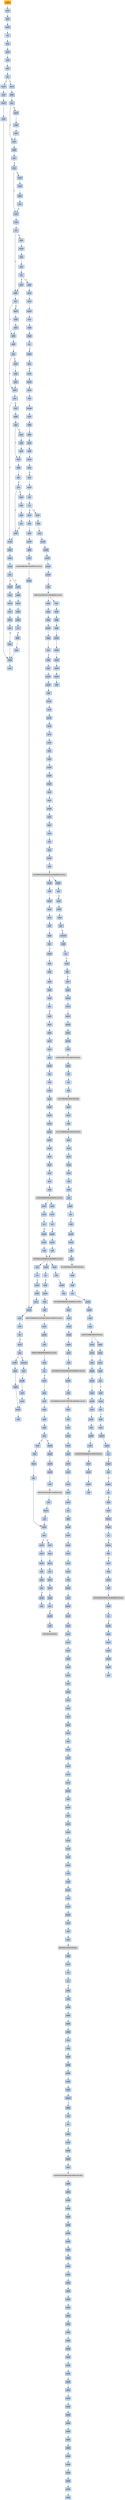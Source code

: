 strict digraph G {
	graph [bgcolor=transparent,
		name=G
	];
	node [color=lightsteelblue,
		fillcolor=lightsteelblue,
		shape=rectangle,
		style=filled
	];
	a0x00420d10pusha_	[color=lightgrey,
		fillcolor=orange,
		label=pusha];
	a0x00420d11movl_0x415000UINT32_esi	[label=movl];
	a0x00420d10pusha_ -> a0x00420d11movl_0x415000UINT32_esi	[color="#000000"];
	a0x00420d16leal__81920esi__edi	[label=leal];
	a0x00420d11movl_0x415000UINT32_esi -> a0x00420d16leal__81920esi__edi	[color="#000000"];
	a0x00420d1cpushl_edi	[label=pushl];
	a0x00420d16leal__81920esi__edi -> a0x00420d1cpushl_edi	[color="#000000"];
	a0x00420d1dorl_0xffffffffUINT8_ebp	[label=orl];
	a0x00420d1cpushl_edi -> a0x00420d1dorl_0xffffffffUINT8_ebp	[color="#000000"];
	a0x00420d20jmp_0x00420d32	[label=jmp];
	a0x00420d1dorl_0xffffffffUINT8_ebp -> a0x00420d20jmp_0x00420d32	[color="#000000"];
	a0x00420d32movl_esi__ebx	[label=movl];
	a0x00420d20jmp_0x00420d32 -> a0x00420d32movl_esi__ebx	[color="#000000"];
	a0x00420d34subl_0xfffffffcUINT8_esi	[label=subl];
	a0x00420d32movl_esi__ebx -> a0x00420d34subl_0xfffffffcUINT8_esi	[color="#000000"];
	a0x00420d37adcl_ebx_ebx	[label=adcl];
	a0x00420d34subl_0xfffffffcUINT8_esi -> a0x00420d37adcl_ebx_ebx	[color="#000000"];
	a0x00420d39jb_0x00420d28	[label=jb];
	a0x00420d37adcl_ebx_ebx -> a0x00420d39jb_0x00420d28	[color="#000000"];
	a0x00420d28movb_esi__al	[label=movb];
	a0x00420d39jb_0x00420d28 -> a0x00420d28movb_esi__al	[color="#000000",
		label=T];
	a0x00420d3bmovl_0x1UINT32_eax	[label=movl];
	a0x00420d39jb_0x00420d28 -> a0x00420d3bmovl_0x1UINT32_eax	[color="#000000",
		label=F];
	a0x00420d2aincl_esi	[label=incl];
	a0x00420d28movb_esi__al -> a0x00420d2aincl_esi	[color="#000000"];
	a0x00420d2bmovb_al_edi_	[label=movb];
	a0x00420d2aincl_esi -> a0x00420d2bmovb_al_edi_	[color="#000000"];
	a0x00420d2dincl_edi	[label=incl];
	a0x00420d2bmovb_al_edi_ -> a0x00420d2dincl_edi	[color="#000000"];
	a0x00420d2eaddl_ebx_ebx	[label=addl];
	a0x00420d2dincl_edi -> a0x00420d2eaddl_ebx_ebx	[color="#000000"];
	a0x00420d30jne_0x00420d39	[label=jne];
	a0x00420d2eaddl_ebx_ebx -> a0x00420d30jne_0x00420d39	[color="#000000"];
	a0x00420d40addl_ebx_ebx	[label=addl];
	a0x00420d3bmovl_0x1UINT32_eax -> a0x00420d40addl_ebx_ebx	[color="#000000"];
	a0x00420d42jne_0x00420d4b	[label=jne];
	a0x00420d40addl_ebx_ebx -> a0x00420d42jne_0x00420d4b	[color="#000000"];
	a0x00420d4badcl_eax_eax	[label=adcl];
	a0x00420d42jne_0x00420d4b -> a0x00420d4badcl_eax_eax	[color="#000000",
		label=T];
	a0x00420d44movl_esi__ebx	[label=movl];
	a0x00420d42jne_0x00420d4b -> a0x00420d44movl_esi__ebx	[color="#000000",
		label=F];
	a0x00420d4daddl_ebx_ebx	[label=addl];
	a0x00420d4badcl_eax_eax -> a0x00420d4daddl_ebx_ebx	[color="#000000"];
	a0x00420d4fjae_0x00420d40	[label=jae];
	a0x00420d4daddl_ebx_ebx -> a0x00420d4fjae_0x00420d40	[color="#000000"];
	a0x00420d51jne_0x00420d5c	[label=jne];
	a0x00420d4fjae_0x00420d40 -> a0x00420d51jne_0x00420d5c	[color="#000000",
		label=F];
	a0x00420d5cxorl_ecx_ecx	[label=xorl];
	a0x00420d51jne_0x00420d5c -> a0x00420d5cxorl_ecx_ecx	[color="#000000",
		label=T];
	a0x00420d53movl_esi__ebx	[label=movl];
	a0x00420d51jne_0x00420d5c -> a0x00420d53movl_esi__ebx	[color="#000000",
		label=F];
	a0x00420d5esubl_0x3UINT8_eax	[label=subl];
	a0x00420d5cxorl_ecx_ecx -> a0x00420d5esubl_0x3UINT8_eax	[color="#000000"];
	a0x00420d61jb_0x00420d70	[label=jb];
	a0x00420d5esubl_0x3UINT8_eax -> a0x00420d61jb_0x00420d70	[color="#000000"];
	a0x00420d70addl_ebx_ebx	[label=addl];
	a0x00420d61jb_0x00420d70 -> a0x00420d70addl_ebx_ebx	[color="#000000",
		label=T];
	a0x00420d63shll_0x8UINT8_eax	[label=shll];
	a0x00420d61jb_0x00420d70 -> a0x00420d63shll_0x8UINT8_eax	[color="#000000",
		label=F];
	a0x00420d72jne_0x00420d7b	[label=jne];
	a0x00420d70addl_ebx_ebx -> a0x00420d72jne_0x00420d7b	[color="#000000"];
	a0x00420d7badcl_ecx_ecx	[label=adcl];
	a0x00420d72jne_0x00420d7b -> a0x00420d7badcl_ecx_ecx	[color="#000000",
		label=T];
	a0x00420d74movl_esi__ebx	[label=movl];
	a0x00420d72jne_0x00420d7b -> a0x00420d74movl_esi__ebx	[color="#000000",
		label=F];
	a0x00420d7daddl_ebx_ebx	[label=addl];
	a0x00420d7badcl_ecx_ecx -> a0x00420d7daddl_ebx_ebx	[color="#000000"];
	a0x00420d7fjne_0x00420d88	[label=jne];
	a0x00420d7daddl_ebx_ebx -> a0x00420d7fjne_0x00420d88	[color="#000000"];
	a0x00420d88adcl_ecx_ecx	[label=adcl];
	a0x00420d7fjne_0x00420d88 -> a0x00420d88adcl_ecx_ecx	[color="#000000",
		label=T];
	a0x00420d81movl_esi__ebx	[label=movl];
	a0x00420d7fjne_0x00420d88 -> a0x00420d81movl_esi__ebx	[color="#000000",
		label=F];
	a0x00420d8ajne_0x00420dac	[label=jne];
	a0x00420d88adcl_ecx_ecx -> a0x00420d8ajne_0x00420dac	[color="#000000"];
	a0x00420daccmpl_0xfffff300UINT32_ebp	[label=cmpl];
	a0x00420d8ajne_0x00420dac -> a0x00420daccmpl_0xfffff300UINT32_ebp	[color="#000000",
		label=T];
	a0x00420d8cincl_ecx	[label=incl];
	a0x00420d8ajne_0x00420dac -> a0x00420d8cincl_ecx	[color="#000000",
		label=F];
	a0x00420db2adcl_0x1UINT8_ecx	[label=adcl];
	a0x00420daccmpl_0xfffff300UINT32_ebp -> a0x00420db2adcl_0x1UINT8_ecx	[color="#000000"];
	a0x00420db5leal_ediebp__edx	[label=leal];
	a0x00420db2adcl_0x1UINT8_ecx -> a0x00420db5leal_ediebp__edx	[color="#000000"];
	a0x00420db8cmpl_0xfffffffcUINT8_ebp	[label=cmpl];
	a0x00420db5leal_ediebp__edx -> a0x00420db8cmpl_0xfffffffcUINT8_ebp	[color="#000000"];
	a0x00420dbbjbe_0x00420dcc	[label=jbe];
	a0x00420db8cmpl_0xfffffffcUINT8_ebp -> a0x00420dbbjbe_0x00420dcc	[color="#000000"];
	a0x00420dbdmovb_edx__al	[label=movb];
	a0x00420dbbjbe_0x00420dcc -> a0x00420dbdmovb_edx__al	[color="#000000",
		label=F];
	a0x00420dccmovl_edx__eax	[label=movl];
	a0x00420dbbjbe_0x00420dcc -> a0x00420dccmovl_edx__eax	[color="#000000",
		label=T];
	a0x00420dbfincl_edx	[label=incl];
	a0x00420dbdmovb_edx__al -> a0x00420dbfincl_edx	[color="#000000"];
	a0x00420dc0movb_al_edi_	[label=movb];
	a0x00420dbfincl_edx -> a0x00420dc0movb_al_edi_	[color="#000000"];
	a0x00420dc2incl_edi	[label=incl];
	a0x00420dc0movb_al_edi_ -> a0x00420dc2incl_edi	[color="#000000"];
	a0x00420dc3decl_ecx	[label=decl];
	a0x00420dc2incl_edi -> a0x00420dc3decl_ecx	[color="#000000"];
	a0x00420dc4jne_0x00420dbd	[label=jne];
	a0x00420dc3decl_ecx -> a0x00420dc4jne_0x00420dbd	[color="#000000"];
	a0x00420dc6jmp_0x00420d2e	[label=jmp];
	a0x00420dc4jne_0x00420dbd -> a0x00420dc6jmp_0x00420d2e	[color="#000000",
		label=F];
	a0x00420dc6jmp_0x00420d2e -> a0x00420d2eaddl_ebx_ebx	[color="#000000"];
	a0x00420d66movb_esi__al	[label=movb];
	a0x00420d63shll_0x8UINT8_eax -> a0x00420d66movb_esi__al	[color="#000000"];
	a0x00420d68incl_esi	[label=incl];
	a0x00420d66movb_esi__al -> a0x00420d68incl_esi	[color="#000000"];
	a0x00420d69xorl_0xffffffffUINT8_eax	[label=xorl];
	a0x00420d68incl_esi -> a0x00420d69xorl_0xffffffffUINT8_eax	[color="#000000"];
	a0x00420d6cje_0x00420de2	[label=je];
	a0x00420d69xorl_0xffffffffUINT8_eax -> a0x00420d6cje_0x00420de2	[color="#000000"];
	a0x00420d6emovl_eax_ebp	[label=movl];
	a0x00420d6cje_0x00420de2 -> a0x00420d6emovl_eax_ebp	[color="#000000",
		label=F];
	a0x00420de2popl_esi	[label=popl];
	a0x00420d6cje_0x00420de2 -> a0x00420de2popl_esi	[color="#000000",
		label=T];
	a0x00420d6emovl_eax_ebp -> a0x00420d70addl_ebx_ebx	[color="#000000"];
	a0x00420dceaddl_0x4UINT8_edx	[label=addl];
	a0x00420dccmovl_edx__eax -> a0x00420dceaddl_0x4UINT8_edx	[color="#000000"];
	a0x00420dd1movl_eax_edi_	[label=movl];
	a0x00420dceaddl_0x4UINT8_edx -> a0x00420dd1movl_eax_edi_	[color="#000000"];
	a0x00420dd3addl_0x4UINT8_edi	[label=addl];
	a0x00420dd1movl_eax_edi_ -> a0x00420dd3addl_0x4UINT8_edi	[color="#000000"];
	a0x00420dd6subl_0x4UINT8_ecx	[label=subl];
	a0x00420dd3addl_0x4UINT8_edi -> a0x00420dd6subl_0x4UINT8_ecx	[color="#000000"];
	a0x00420dd9ja_0x00420dcc	[label=ja];
	a0x00420dd6subl_0x4UINT8_ecx -> a0x00420dd9ja_0x00420dcc	[color="#000000"];
	a0x00420ddbaddl_ecx_edi	[label=addl];
	a0x00420dd9ja_0x00420dcc -> a0x00420ddbaddl_ecx_edi	[color="#000000",
		label=F];
	a0x00420dddjmp_0x00420d2e	[label=jmp];
	a0x00420ddbaddl_ecx_edi -> a0x00420dddjmp_0x00420d2e	[color="#000000"];
	a0x00420dddjmp_0x00420d2e -> a0x00420d2eaddl_ebx_ebx	[color="#000000"];
	a0x00420d83subl_0xfffffffcUINT8_esi	[label=subl];
	a0x00420d81movl_esi__ebx -> a0x00420d83subl_0xfffffffcUINT8_esi	[color="#000000"];
	a0x00420d86adcl_ebx_ebx	[label=adcl];
	a0x00420d83subl_0xfffffffcUINT8_esi -> a0x00420d86adcl_ebx_ebx	[color="#000000"];
	a0x00420d86adcl_ebx_ebx -> a0x00420d88adcl_ecx_ecx	[color="#000000"];
	a0x00420d55subl_0xfffffffcUINT8_esi	[label=subl];
	a0x00420d53movl_esi__ebx -> a0x00420d55subl_0xfffffffcUINT8_esi	[color="#000000"];
	a0x00420d58adcl_ebx_ebx	[label=adcl];
	a0x00420d55subl_0xfffffffcUINT8_esi -> a0x00420d58adcl_ebx_ebx	[color="#000000"];
	a0x00420d5ajae_0x00420d40	[label=jae];
	a0x00420d58adcl_ebx_ebx -> a0x00420d5ajae_0x00420d40	[color="#000000"];
	a0x00420d5ajae_0x00420d40 -> a0x00420d5cxorl_ecx_ecx	[color="#000000",
		label=F];
	a0x00420d8daddl_ebx_ebx	[label=addl];
	a0x00420d8cincl_ecx -> a0x00420d8daddl_ebx_ebx	[color="#000000"];
	a0x00420d8fjne_0x00420d98	[label=jne];
	a0x00420d8daddl_ebx_ebx -> a0x00420d8fjne_0x00420d98	[color="#000000"];
	a0x00420d91movl_esi__ebx	[label=movl];
	a0x00420d8fjne_0x00420d98 -> a0x00420d91movl_esi__ebx	[color="#000000",
		label=F];
	a0x00420d98adcl_ecx_ecx	[label=adcl];
	a0x00420d8fjne_0x00420d98 -> a0x00420d98adcl_ecx_ecx	[color="#000000",
		label=T];
	a0x00420d93subl_0xfffffffcUINT8_esi	[label=subl];
	a0x00420d91movl_esi__ebx -> a0x00420d93subl_0xfffffffcUINT8_esi	[color="#000000"];
	a0x00420d96adcl_ebx_ebx	[label=adcl];
	a0x00420d93subl_0xfffffffcUINT8_esi -> a0x00420d96adcl_ebx_ebx	[color="#000000"];
	a0x00420d96adcl_ebx_ebx -> a0x00420d98adcl_ecx_ecx	[color="#000000"];
	a0x00420d9aaddl_ebx_ebx	[label=addl];
	a0x00420d98adcl_ecx_ecx -> a0x00420d9aaddl_ebx_ebx	[color="#000000"];
	a0x00420d9cjae_0x00420d8d	[label=jae];
	a0x00420d9aaddl_ebx_ebx -> a0x00420d9cjae_0x00420d8d	[color="#000000"];
	a0x00420d9ejne_0x00420da9	[label=jne];
	a0x00420d9cjae_0x00420d8d -> a0x00420d9ejne_0x00420da9	[color="#000000",
		label=F];
	a0x00420da9addl_0x2UINT8_ecx	[label=addl];
	a0x00420d9ejne_0x00420da9 -> a0x00420da9addl_0x2UINT8_ecx	[color="#000000",
		label=T];
	a0x00420da0movl_esi__ebx	[label=movl];
	a0x00420d9ejne_0x00420da9 -> a0x00420da0movl_esi__ebx	[color="#000000",
		label=F];
	a0x00420da9addl_0x2UINT8_ecx -> a0x00420daccmpl_0xfffff300UINT32_ebp	[color="#000000"];
	a0x00420da2subl_0xfffffffcUINT8_esi	[label=subl];
	a0x00420da0movl_esi__ebx -> a0x00420da2subl_0xfffffffcUINT8_esi	[color="#000000"];
	a0x00420da5adcl_ebx_ebx	[label=adcl];
	a0x00420da2subl_0xfffffffcUINT8_esi -> a0x00420da5adcl_ebx_ebx	[color="#000000"];
	a0x00420da7jae_0x00420d8d	[label=jae];
	a0x00420da5adcl_ebx_ebx -> a0x00420da7jae_0x00420d8d	[color="#000000"];
	a0x00420da7jae_0x00420d8d -> a0x00420da9addl_0x2UINT8_ecx	[color="#000000",
		label=F];
	a0x00420d76subl_0xfffffffcUINT8_esi	[label=subl];
	a0x00420d74movl_esi__ebx -> a0x00420d76subl_0xfffffffcUINT8_esi	[color="#000000"];
	a0x00420d79adcl_ebx_ebx	[label=adcl];
	a0x00420d76subl_0xfffffffcUINT8_esi -> a0x00420d79adcl_ebx_ebx	[color="#000000"];
	a0x00420d79adcl_ebx_ebx -> a0x00420d7badcl_ecx_ecx	[color="#000000"];
	a0x00420d46subl_0xfffffffcUINT8_esi	[label=subl];
	a0x00420d44movl_esi__ebx -> a0x00420d46subl_0xfffffffcUINT8_esi	[color="#000000"];
	a0x00420d49adcl_ebx_ebx	[label=adcl];
	a0x00420d46subl_0xfffffffcUINT8_esi -> a0x00420d49adcl_ebx_ebx	[color="#000000"];
	a0x00420d49adcl_ebx_ebx -> a0x00420d4badcl_eax_eax	[color="#000000"];
	a0x00420de3movl_esi_edi	[label=movl];
	a0x00420de2popl_esi -> a0x00420de3movl_esi_edi	[color="#000000"];
	a0x00420de5movl_0x71cUINT32_ecx	[label=movl];
	a0x00420de3movl_esi_edi -> a0x00420de5movl_0x71cUINT32_ecx	[color="#000000"];
	a0x00420deamovb_edi__al	[label=movb];
	a0x00420de5movl_0x71cUINT32_ecx -> a0x00420deamovb_edi__al	[color="#000000"];
	a0x00420decincl_edi	[label=incl];
	a0x00420deamovb_edi__al -> a0x00420decincl_edi	[color="#000000"];
	a0x00420dedsubb_0xffffffe8UINT8_al	[label=subb];
	a0x00420decincl_edi -> a0x00420dedsubb_0xffffffe8UINT8_al	[color="#000000"];
	a0x00420defcmpb_0x1UINT8_al	[label=cmpb];
	a0x00420dedsubb_0xffffffe8UINT8_al -> a0x00420defcmpb_0x1UINT8_al	[color="#000000"];
	a0x00420df1ja_0x00420dea	[label=ja];
	a0x00420defcmpb_0x1UINT8_al -> a0x00420df1ja_0x00420dea	[color="#000000"];
	a0x00420df3cmpb_0x1UINT8_edi_	[label=cmpb];
	a0x00420df1ja_0x00420dea -> a0x00420df3cmpb_0x1UINT8_edi_	[color="#000000",
		label=F];
	a0x00420df6jne_0x00420dea	[label=jne];
	a0x00420df3cmpb_0x1UINT8_edi_ -> a0x00420df6jne_0x00420dea	[color="#000000"];
	a0x00420df8movl_edi__eax	[label=movl];
	a0x00420df6jne_0x00420dea -> a0x00420df8movl_edi__eax	[color="#000000",
		label=F];
	a0x00420dfamovb_0x4edi__bl	[label=movb];
	a0x00420df8movl_edi__eax -> a0x00420dfamovb_0x4edi__bl	[color="#000000"];
	a0x00420dfdshrw_0x8UINT8_ax	[label=shrw];
	a0x00420dfamovb_0x4edi__bl -> a0x00420dfdshrw_0x8UINT8_ax	[color="#000000"];
	a0x00420e01roll_0x10UINT8_eax	[label=roll];
	a0x00420dfdshrw_0x8UINT8_ax -> a0x00420e01roll_0x10UINT8_eax	[color="#000000"];
	a0x00420e04xchgb_al_ah	[label=xchgb];
	a0x00420e01roll_0x10UINT8_eax -> a0x00420e04xchgb_al_ah	[color="#000000"];
	a0x00420e06subl_edi_eax	[label=subl];
	a0x00420e04xchgb_al_ah -> a0x00420e06subl_edi_eax	[color="#000000"];
	a0x00420e08subb_0xffffffe8UINT8_bl	[label=subb];
	a0x00420e06subl_edi_eax -> a0x00420e08subb_0xffffffe8UINT8_bl	[color="#000000"];
	a0x00420e0baddl_esi_eax	[label=addl];
	a0x00420e08subb_0xffffffe8UINT8_bl -> a0x00420e0baddl_esi_eax	[color="#000000"];
	a0x00420e0dmovl_eax_edi_	[label=movl];
	a0x00420e0baddl_esi_eax -> a0x00420e0dmovl_eax_edi_	[color="#000000"];
	a0x00420e0faddl_0x5UINT8_edi	[label=addl];
	a0x00420e0dmovl_eax_edi_ -> a0x00420e0faddl_0x5UINT8_edi	[color="#000000"];
	a0x00420e12movb_bl_al	[label=movb];
	a0x00420e0faddl_0x5UINT8_edi -> a0x00420e12movb_bl_al	[color="#000000"];
	a0x00420e14loop_0x00420def	[label=loop];
	a0x00420e12movb_bl_al -> a0x00420e14loop_0x00420def	[color="#000000"];
	a0x00420e16leal_0x1e000esi__edi	[label=leal];
	a0x00420e14loop_0x00420def -> a0x00420e16leal_0x1e000esi__edi	[color="#000000",
		label=F];
	a0x00420e1cmovl_edi__eax	[label=movl];
	a0x00420e16leal_0x1e000esi__edi -> a0x00420e1cmovl_edi__eax	[color="#000000"];
	a0x00420e1eorl_eax_eax	[label=orl];
	a0x00420e1cmovl_edi__eax -> a0x00420e1eorl_eax_eax	[color="#000000"];
	a0x00420e20je_0x00420e67	[label=je];
	a0x00420e1eorl_eax_eax -> a0x00420e20je_0x00420e67	[color="#000000"];
	a0x00420e22movl_0x4edi__ebx	[label=movl];
	a0x00420e20je_0x00420e67 -> a0x00420e22movl_0x4edi__ebx	[color="#000000",
		label=F];
	a0x00420e67movl_0x22614esi__ebp	[label=movl];
	a0x00420e20je_0x00420e67 -> a0x00420e67movl_0x22614esi__ebp	[color="#000000",
		label=T];
	a0x00420e25leal_0x22520eaxesi__eax	[label=leal];
	a0x00420e22movl_0x4edi__ebx -> a0x00420e25leal_0x22520eaxesi__eax	[color="#000000"];
	a0x00420e2caddl_esi_ebx	[label=addl];
	a0x00420e25leal_0x22520eaxesi__eax -> a0x00420e2caddl_esi_ebx	[color="#000000"];
	a0x00420e2epushl_eax	[label=pushl];
	a0x00420e2caddl_esi_ebx -> a0x00420e2epushl_eax	[color="#000000"];
	a0x00420e2faddl_0x8UINT8_edi	[label=addl];
	a0x00420e2epushl_eax -> a0x00420e2faddl_0x8UINT8_edi	[color="#000000"];
	a0x00420e32call_0x22608esi_	[label=call];
	a0x00420e2faddl_0x8UINT8_edi -> a0x00420e32call_0x22608esi_	[color="#000000"];
	LOADLIBRARYA_KERNEL32_DLL	[color=lightgrey,
		fillcolor=lightgrey,
		label="LOADLIBRARYA-KERNEL32-DLL"];
	a0x00420e32call_0x22608esi_ -> LOADLIBRARYA_KERNEL32_DLL	[color="#000000"];
	a0x00420e38xchgl_eax_ebp	[label=xchgl];
	LOADLIBRARYA_KERNEL32_DLL -> a0x00420e38xchgl_eax_ebp	[color="#000000"];
	a0x00420e39movb_edi__al	[label=movb];
	a0x00420e38xchgl_eax_ebp -> a0x00420e39movb_edi__al	[color="#000000"];
	a0x00420e3bincl_edi	[label=incl];
	a0x00420e39movb_edi__al -> a0x00420e3bincl_edi	[color="#000000"];
	a0x00420e3corb_al_al	[label=orb];
	a0x00420e3bincl_edi -> a0x00420e3corb_al_al	[color="#000000"];
	a0x00420e3eje_0x00420e1c	[label=je];
	a0x00420e3corb_al_al -> a0x00420e3eje_0x00420e1c	[color="#000000"];
	a0x00420e40movl_edi_ecx	[label=movl];
	a0x00420e3eje_0x00420e1c -> a0x00420e40movl_edi_ecx	[color="#000000",
		label=F];
	a0x00420e42jns_0x00420e4b	[label=jns];
	a0x00420e40movl_edi_ecx -> a0x00420e42jns_0x00420e4b	[color="#000000"];
	a0x00420e4bpushl_edi	[label=pushl];
	a0x00420e42jns_0x00420e4b -> a0x00420e4bpushl_edi	[color="#000000",
		label=T];
	a0x00420e44movzwl_edi__eax	[label=movzwl];
	a0x00420e42jns_0x00420e4b -> a0x00420e44movzwl_edi__eax	[color="#000000",
		label=F];
	a0x00420e4cdecl_eax	[label=decl];
	a0x00420e4bpushl_edi -> a0x00420e4cdecl_eax	[color="#000000"];
	a0x00420e4drepnz_scasb_es_edi__al	[label=repnz];
	a0x00420e4cdecl_eax -> a0x00420e4drepnz_scasb_es_edi__al	[color="#000000"];
	a0x00420e4fpushl_ebp	[label=pushl];
	a0x00420e4drepnz_scasb_es_edi__al -> a0x00420e4fpushl_ebp	[color="#000000"];
	a0x00420e50call_0x22610esi_	[label=call];
	a0x00420e4fpushl_ebp -> a0x00420e50call_0x22610esi_	[color="#000000"];
	GETPROCADDRESS_KERNEL32_DLL	[color=lightgrey,
		fillcolor=lightgrey,
		label="GETPROCADDRESS-KERNEL32-DLL"];
	a0x00420e56orl_eax_eax	[label=orl];
	GETPROCADDRESS_KERNEL32_DLL -> a0x00420e56orl_eax_eax	[color="#000000"];
	a0x0040319atestl_eax_eax	[label=testl];
	GETPROCADDRESS_KERNEL32_DLL -> a0x0040319atestl_eax_eax	[color="#000000"];
	a0x0040e512movl_eax_0x4173dc	[label=movl];
	GETPROCADDRESS_KERNEL32_DLL -> a0x0040e512movl_eax_0x4173dc	[color="#000000"];
	a0x00420e58je_0x00420e61	[label=je];
	a0x00420e56orl_eax_eax -> a0x00420e58je_0x00420e61	[color="#000000"];
	a0x00420e5amovl_eax_ebx_	[label=movl];
	a0x00420e58je_0x00420e61 -> a0x00420e5amovl_eax_ebx_	[color="#000000",
		label=F];
	a0x00420e5caddl_0x4UINT8_ebx	[label=addl];
	a0x00420e5amovl_eax_ebx_ -> a0x00420e5caddl_0x4UINT8_ebx	[color="#000000"];
	a0x00420e5fjmp_0x00420e39	[label=jmp];
	a0x00420e5caddl_0x4UINT8_ebx -> a0x00420e5fjmp_0x00420e39	[color="#000000"];
	a0x00420e5fjmp_0x00420e39 -> a0x00420e39movb_edi__al	[color="#000000"];
	a0x00420e47incl_edi	[label=incl];
	a0x00420e44movzwl_edi__eax -> a0x00420e47incl_edi	[color="#000000"];
	a0x00420e48pushl_eax	[label=pushl];
	a0x00420e47incl_edi -> a0x00420e48pushl_eax	[color="#000000"];
	a0x00420e49incl_edi	[label=incl];
	a0x00420e48pushl_eax -> a0x00420e49incl_edi	[color="#000000"];
	a0x00420e4amovl_0xaef24857UINT32_ecx	[label=movl];
	a0x00420e49incl_edi -> a0x00420e4amovl_0xaef24857UINT32_ecx	[color="#000000"];
	a0x00420e4amovl_0xaef24857UINT32_ecx -> a0x00420e4fpushl_ebp	[color="#000000"];
	a0x00420e6dleal__4096esi__edi	[label=leal];
	a0x00420e67movl_0x22614esi__ebp -> a0x00420e6dleal__4096esi__edi	[color="#000000"];
	a0x00420e73movl_0x1000UINT32_ebx	[label=movl];
	a0x00420e6dleal__4096esi__edi -> a0x00420e73movl_0x1000UINT32_ebx	[color="#000000"];
	a0x00420e78pushl_eax	[label=pushl];
	a0x00420e73movl_0x1000UINT32_ebx -> a0x00420e78pushl_eax	[color="#000000"];
	a0x00420e79pushl_esp	[label=pushl];
	a0x00420e78pushl_eax -> a0x00420e79pushl_esp	[color="#000000"];
	a0x00420e7apushl_0x4UINT8	[label=pushl];
	a0x00420e79pushl_esp -> a0x00420e7apushl_0x4UINT8	[color="#000000"];
	a0x00420e7cpushl_ebx	[label=pushl];
	a0x00420e7apushl_0x4UINT8 -> a0x00420e7cpushl_ebx	[color="#000000"];
	a0x00420e7dpushl_edi	[label=pushl];
	a0x00420e7cpushl_ebx -> a0x00420e7dpushl_edi	[color="#000000"];
	a0x00420e7ecall_ebp	[label=call];
	a0x00420e7dpushl_edi -> a0x00420e7ecall_ebp	[color="#000000"];
	VIRTUALPROTECT_KERNEL32_DLL	[color=lightgrey,
		fillcolor=lightgrey,
		label="VIRTUALPROTECT-KERNEL32-DLL"];
	a0x00420e7ecall_ebp -> VIRTUALPROTECT_KERNEL32_DLL	[color="#000000"];
	a0x00420e80leal_0x207edi__eax	[label=leal];
	VIRTUALPROTECT_KERNEL32_DLL -> a0x00420e80leal_0x207edi__eax	[color="#000000"];
	a0x00420e95popl_eax	[label=popl];
	VIRTUALPROTECT_KERNEL32_DLL -> a0x00420e95popl_eax	[color="#000000"];
	a0x00420e86andb_0x7fUINT8_eax_	[label=andb];
	a0x00420e80leal_0x207edi__eax -> a0x00420e86andb_0x7fUINT8_eax_	[color="#000000"];
	a0x00420e89andb_0x7fUINT8_0x28eax_	[label=andb];
	a0x00420e86andb_0x7fUINT8_eax_ -> a0x00420e89andb_0x7fUINT8_0x28eax_	[color="#000000"];
	a0x00420e8dpopl_eax	[label=popl];
	a0x00420e89andb_0x7fUINT8_0x28eax_ -> a0x00420e8dpopl_eax	[color="#000000"];
	a0x00420e8epushl_eax	[label=pushl];
	a0x00420e8dpopl_eax -> a0x00420e8epushl_eax	[color="#000000"];
	a0x00420e8fpushl_esp	[label=pushl];
	a0x00420e8epushl_eax -> a0x00420e8fpushl_esp	[color="#000000"];
	a0x00420e90pushl_eax	[label=pushl];
	a0x00420e8fpushl_esp -> a0x00420e90pushl_eax	[color="#000000"];
	a0x00420e91pushl_ebx	[label=pushl];
	a0x00420e90pushl_eax -> a0x00420e91pushl_ebx	[color="#000000"];
	a0x00420e92pushl_edi	[label=pushl];
	a0x00420e91pushl_ebx -> a0x00420e92pushl_edi	[color="#000000"];
	a0x00420e93call_ebp	[label=call];
	a0x00420e92pushl_edi -> a0x00420e93call_ebp	[color="#000000"];
	a0x00420e96popa_	[label=popa];
	a0x00420e95popl_eax -> a0x00420e96popa_	[color="#000000"];
	a0x00420e97leal__128esp__eax	[label=leal];
	a0x00420e96popa_ -> a0x00420e97leal__128esp__eax	[color="#000000"];
	a0x00420e9bpushl_0x0UINT8	[label=pushl];
	a0x00420e97leal__128esp__eax -> a0x00420e9bpushl_0x0UINT8	[color="#000000"];
	a0x00420e9dcmpl_eax_esp	[label=cmpl];
	a0x00420e9bpushl_0x0UINT8 -> a0x00420e9dcmpl_eax_esp	[color="#000000"];
	a0x00420e9fjne_0x00420e9b	[label=jne];
	a0x00420e9dcmpl_eax_esp -> a0x00420e9fjne_0x00420e9b	[color="#000000"];
	a0x00420ea1subl_0xffffff80UINT8_esp	[label=subl];
	a0x00420e9fjne_0x00420e9b -> a0x00420ea1subl_0xffffff80UINT8_esp	[color="#000000",
		label=F];
	a0x00420ea4jmp_0x00411228	[label=jmp];
	a0x00420ea1subl_0xffffff80UINT8_esp -> a0x00420ea4jmp_0x00411228	[color="#000000"];
	a0x00411228pushl_0x70UINT8	[label=pushl];
	a0x00420ea4jmp_0x00411228 -> a0x00411228pushl_0x70UINT8	[color="#000000"];
	a0x0041122apushl_0x412450UINT32	[label=pushl];
	a0x00411228pushl_0x70UINT8 -> a0x0041122apushl_0x412450UINT32	[color="#000000"];
	a0x0041122fcall_0x411438	[label=call];
	a0x0041122apushl_0x412450UINT32 -> a0x0041122fcall_0x411438	[color="#000000"];
	a0x00411438pushl_0x411488UINT32	[label=pushl];
	a0x0041122fcall_0x411438 -> a0x00411438pushl_0x411488UINT32	[color="#000000"];
	a0x0041143dmovl_fs_0_eax	[label=movl];
	a0x00411438pushl_0x411488UINT32 -> a0x0041143dmovl_fs_0_eax	[color="#000000"];
	a0x00411443pushl_eax	[label=pushl];
	a0x0041143dmovl_fs_0_eax -> a0x00411443pushl_eax	[color="#000000"];
	a0x00411444movl_esp_fs_0	[label=movl];
	a0x00411443pushl_eax -> a0x00411444movl_esp_fs_0	[color="#000000"];
	a0x0041144bmovl_0x10esp__eax	[label=movl];
	a0x00411444movl_esp_fs_0 -> a0x0041144bmovl_0x10esp__eax	[color="#000000"];
	a0x0041144fmovl_ebp_0x10esp_	[label=movl];
	a0x0041144bmovl_0x10esp__eax -> a0x0041144fmovl_ebp_0x10esp_	[color="#000000"];
	a0x00411453leal_0x10esp__ebp	[label=leal];
	a0x0041144fmovl_ebp_0x10esp_ -> a0x00411453leal_0x10esp__ebp	[color="#000000"];
	a0x00411457subl_eax_esp	[label=subl];
	a0x00411453leal_0x10esp__ebp -> a0x00411457subl_eax_esp	[color="#000000"];
	a0x00411459pushl_ebx	[label=pushl];
	a0x00411457subl_eax_esp -> a0x00411459pushl_ebx	[color="#000000"];
	a0x0041145apushl_esi	[label=pushl];
	a0x00411459pushl_ebx -> a0x0041145apushl_esi	[color="#000000"];
	a0x0041145bpushl_edi	[label=pushl];
	a0x0041145apushl_esi -> a0x0041145bpushl_edi	[color="#000000"];
	a0x0041145cmovl__8ebp__eax	[label=movl];
	a0x0041145bpushl_edi -> a0x0041145cmovl__8ebp__eax	[color="#000000"];
	a0x0041145fmovl_esp__24ebp_	[label=movl];
	a0x0041145cmovl__8ebp__eax -> a0x0041145fmovl_esp__24ebp_	[color="#000000"];
	a0x00411462pushl_eax	[label=pushl];
	a0x0041145fmovl_esp__24ebp_ -> a0x00411462pushl_eax	[color="#000000"];
	a0x00411463movl__4ebp__eax	[label=movl];
	a0x00411462pushl_eax -> a0x00411463movl__4ebp__eax	[color="#000000"];
	a0x00411466movl_0xffffffffUINT32__4ebp_	[label=movl];
	a0x00411463movl__4ebp__eax -> a0x00411466movl_0xffffffffUINT32__4ebp_	[color="#000000"];
	a0x0041146dmovl_eax__8ebp_	[label=movl];
	a0x00411466movl_0xffffffffUINT32__4ebp_ -> a0x0041146dmovl_eax__8ebp_	[color="#000000"];
	a0x00411470ret	[label=ret];
	a0x0041146dmovl_eax__8ebp_ -> a0x00411470ret	[color="#000000"];
	a0x00411234xorl_edi_edi	[label=xorl];
	a0x00411470ret -> a0x00411234xorl_edi_edi	[color="#000000"];
	a0x00411236pushl_edi	[label=pushl];
	a0x00411234xorl_edi_edi -> a0x00411236pushl_edi	[color="#000000"];
	a0x00411237call_0x41209c	[label=call];
	a0x00411236pushl_edi -> a0x00411237call_0x41209c	[color="#000000"];
	GETMODULEHANDLEA_KERNEL32_DLL	[color=lightgrey,
		fillcolor=lightgrey,
		label="GETMODULEHANDLEA-KERNEL32-DLL"];
	a0x00411237call_0x41209c -> GETMODULEHANDLEA_KERNEL32_DLL	[color="#000000"];
	a0x0041123dcmpw_0x5a4dUINT16_eax_	[label=cmpw];
	GETMODULEHANDLEA_KERNEL32_DLL -> a0x0041123dcmpw_0x5a4dUINT16_eax_	[color="#000000"];
	a0x004113bapushl_eax	[label=pushl];
	GETMODULEHANDLEA_KERNEL32_DLL -> a0x004113bapushl_eax	[color="#000000"];
	a0x00411242jne_0x411263	[label=jne];
	a0x0041123dcmpw_0x5a4dUINT16_eax_ -> a0x00411242jne_0x411263	[color="#000000"];
	a0x00411244movl_0x3ceax__ecx	[label=movl];
	a0x00411242jne_0x411263 -> a0x00411244movl_0x3ceax__ecx	[color="#000000",
		label=F];
	a0x00411247addl_eax_ecx	[label=addl];
	a0x00411244movl_0x3ceax__ecx -> a0x00411247addl_eax_ecx	[color="#000000"];
	a0x00411249cmpl_0x4550UINT32_ecx_	[label=cmpl];
	a0x00411247addl_eax_ecx -> a0x00411249cmpl_0x4550UINT32_ecx_	[color="#000000"];
	a0x0041124fjne_0x411263	[label=jne];
	a0x00411249cmpl_0x4550UINT32_ecx_ -> a0x0041124fjne_0x411263	[color="#000000"];
	a0x00411251movzwl_0x18ecx__eax	[label=movzwl];
	a0x0041124fjne_0x411263 -> a0x00411251movzwl_0x18ecx__eax	[color="#000000",
		label=F];
	a0x00411255cmpl_0x10bUINT32_eax	[label=cmpl];
	a0x00411251movzwl_0x18ecx__eax -> a0x00411255cmpl_0x10bUINT32_eax	[color="#000000"];
	a0x0041125aje_0x41127b	[label=je];
	a0x00411255cmpl_0x10bUINT32_eax -> a0x0041125aje_0x41127b	[color="#000000"];
	a0x0041127bcmpl_0xeUINT8_0x74ecx_	[label=cmpl];
	a0x0041125aje_0x41127b -> a0x0041127bcmpl_0xeUINT8_0x74ecx_	[color="#000000",
		label=T];
	a0x0041127fjbe_0x411263	[label=jbe];
	a0x0041127bcmpl_0xeUINT8_0x74ecx_ -> a0x0041127fjbe_0x411263	[color="#000000"];
	a0x00411281xorl_eax_eax	[label=xorl];
	a0x0041127fjbe_0x411263 -> a0x00411281xorl_eax_eax	[color="#000000",
		label=F];
	a0x00411283cmpl_edi_0xe8ecx_	[label=cmpl];
	a0x00411281xorl_eax_eax -> a0x00411283cmpl_edi_0xe8ecx_	[color="#000000"];
	a0x00411289setne_al	[label=setne];
	a0x00411283cmpl_edi_0xe8ecx_ -> a0x00411289setne_al	[color="#000000"];
	a0x0041128cmovl_eax__28ebp_	[label=movl];
	a0x00411289setne_al -> a0x0041128cmovl_eax__28ebp_	[color="#000000"];
	a0x0041128fmovl_edi__4ebp_	[label=movl];
	a0x0041128cmovl_eax__28ebp_ -> a0x0041128fmovl_edi__4ebp_	[color="#000000"];
	a0x00411292pushl_0x2UINT8	[label=pushl];
	a0x0041128fmovl_edi__4ebp_ -> a0x00411292pushl_0x2UINT8	[color="#000000"];
	a0x00411294popl_ebx	[label=popl];
	a0x00411292pushl_0x2UINT8 -> a0x00411294popl_ebx	[color="#000000"];
	a0x00411295pushl_ebx	[label=pushl];
	a0x00411294popl_ebx -> a0x00411295pushl_ebx	[color="#000000"];
	a0x00411296call_0x412364	[label=call];
	a0x00411295pushl_ebx -> a0x00411296call_0x412364	[color="#000000"];
	A__SET_APP_TYPE_MSVCRT_DLL	[color=lightgrey,
		fillcolor=lightgrey,
		label="A--SET-APP-TYPE-MSVCRT-DLL"];
	a0x00411296call_0x412364 -> A__SET_APP_TYPE_MSVCRT_DLL	[color="#000000"];
	a0x0041129cpopl_ecx	[label=popl];
	A__SET_APP_TYPE_MSVCRT_DLL -> a0x0041129cpopl_ecx	[color="#000000"];
	a0x0041129dorl_0xffffffffUINT8_0x4178c0	[label=orl];
	a0x0041129cpopl_ecx -> a0x0041129dorl_0xffffffffUINT8_0x4178c0	[color="#000000"];
	a0x004112a4orl_0xffffffffUINT8_0x4178c4	[label=orl];
	a0x0041129dorl_0xffffffffUINT8_0x4178c0 -> a0x004112a4orl_0xffffffffUINT8_0x4178c4	[color="#000000"];
	a0x004112abcall_0x412360	[label=call];
	a0x004112a4orl_0xffffffffUINT8_0x4178c4 -> a0x004112abcall_0x412360	[color="#000000"];
	A__P__FMODE_MSVCRT_DLL	[color=lightgrey,
		fillcolor=lightgrey,
		label="A--P--FMODE-MSVCRT-DLL"];
	a0x004112abcall_0x412360 -> A__P__FMODE_MSVCRT_DLL	[color="#000000"];
	a0x004112b1movl_0x4164fc_ecx	[label=movl];
	A__P__FMODE_MSVCRT_DLL -> a0x004112b1movl_0x4164fc_ecx	[color="#000000"];
	a0x004112b7movl_ecx_eax_	[label=movl];
	a0x004112b1movl_0x4164fc_ecx -> a0x004112b7movl_ecx_eax_	[color="#000000"];
	a0x004112b9call_0x412338	[label=call];
	a0x004112b7movl_ecx_eax_ -> a0x004112b9call_0x412338	[color="#000000"];
	A__P__COMMODE_MSVCRT_DLL	[color=lightgrey,
		fillcolor=lightgrey,
		label="A--P--COMMODE-MSVCRT-DLL"];
	a0x004112b9call_0x412338 -> A__P__COMMODE_MSVCRT_DLL	[color="#000000"];
	a0x004112bfmovl_0x4164f8_ecx	[label=movl];
	A__P__COMMODE_MSVCRT_DLL -> a0x004112bfmovl_0x4164f8_ecx	[color="#000000"];
	a0x004112c5movl_ecx_eax_	[label=movl];
	a0x004112bfmovl_0x4164f8_ecx -> a0x004112c5movl_ecx_eax_	[color="#000000"];
	a0x004112c7movl_0x412314_eax	[label=movl];
	a0x004112c5movl_ecx_eax_ -> a0x004112c7movl_0x412314_eax	[color="#000000"];
	a0x004112ccmovl_eax__eax	[label=movl];
	a0x004112c7movl_0x412314_eax -> a0x004112ccmovl_eax__eax	[color="#000000"];
	a0x004112cemovl_eax_0x4178bc	[label=movl];
	a0x004112ccmovl_eax__eax -> a0x004112cemovl_eax_0x4178bc	[color="#000000"];
	a0x004112d3call_0x410415	[label=call];
	a0x004112cemovl_eax_0x4178bc -> a0x004112d3call_0x410415	[color="#000000"];
	a0x00410415xorl_eax_eax	[label=xorl];
	a0x004112d3call_0x410415 -> a0x00410415xorl_eax_eax	[color="#000000"];
	a0x00410417ret	[label=ret];
	a0x00410415xorl_eax_eax -> a0x00410417ret	[color="#000000"];
	a0x004112d8cmpl_edi_0x416000	[label=cmpl];
	a0x00410417ret -> a0x004112d8cmpl_edi_0x416000	[color="#000000"];
	a0x004112dejne_0x4112ec	[label=jne];
	a0x004112d8cmpl_edi_0x416000 -> a0x004112dejne_0x4112ec	[color="#000000"];
	a0x004112eccall_0x411424	[label=call];
	a0x004112dejne_0x4112ec -> a0x004112eccall_0x411424	[color="#000000",
		label=T];
	a0x00411424pushl_0x30000UINT32	[label=pushl];
	a0x004112eccall_0x411424 -> a0x00411424pushl_0x30000UINT32	[color="#000000"];
	a0x00411429pushl_0x10000UINT32	[label=pushl];
	a0x00411424pushl_0x30000UINT32 -> a0x00411429pushl_0x10000UINT32	[color="#000000"];
	a0x0041142ecall_0x411482	[label=call];
	a0x00411429pushl_0x10000UINT32 -> a0x0041142ecall_0x411482	[color="#000000"];
	a0x00411482jmp_0x412368	[label=jmp];
	a0x0041142ecall_0x411482 -> a0x00411482jmp_0x412368	[color="#000000"];
	A_CONTROLFP_MSVCRT_DLL	[color=lightgrey,
		fillcolor=lightgrey,
		label="A-CONTROLFP-MSVCRT-DLL"];
	a0x00411482jmp_0x412368 -> A_CONTROLFP_MSVCRT_DLL	[color="#000000"];
	a0x00411433popl_ecx	[label=popl];
	A_CONTROLFP_MSVCRT_DLL -> a0x00411433popl_ecx	[color="#000000"];
	a0x00411434popl_ecx	[label=popl];
	a0x00411433popl_ecx -> a0x00411434popl_ecx	[color="#000000"];
	a0x00411435ret	[label=ret];
	a0x00411434popl_ecx -> a0x00411435ret	[color="#000000"];
	a0x004112f1pushl_0x412428UINT32	[label=pushl];
	a0x00411435ret -> a0x004112f1pushl_0x412428UINT32	[color="#000000"];
	a0x004112f6pushl_0x412424UINT32	[label=pushl];
	a0x004112f1pushl_0x412428UINT32 -> a0x004112f6pushl_0x412424UINT32	[color="#000000"];
	a0x004112fbcall_0x41141e	[label=call];
	a0x004112f6pushl_0x412424UINT32 -> a0x004112fbcall_0x41141e	[color="#000000"];
	a0x0041141ejmp_0x41231c	[label=jmp];
	a0x004112fbcall_0x41141e -> a0x0041141ejmp_0x41231c	[color="#000000"];
	A_INITTERM_MSVCRT_DLL	[color=lightgrey,
		fillcolor=lightgrey,
		label="A-INITTERM-MSVCRT-DLL"];
	a0x0041141ejmp_0x41231c -> A_INITTERM_MSVCRT_DLL	[color="#000000"];
	a0x00411300movl_0x4164f4_eax	[label=movl];
	A_INITTERM_MSVCRT_DLL -> a0x00411300movl_0x4164f4_eax	[color="#000000"];
	a0x00411336addl_0x24UINT8_esp	[label=addl];
	A_INITTERM_MSVCRT_DLL -> a0x00411336addl_0x24UINT8_esp	[color="#000000"];
	a0x00411305movl_eax__32ebp_	[label=movl];
	a0x00411300movl_0x4164f4_eax -> a0x00411305movl_eax__32ebp_	[color="#000000"];
	a0x00411308leal__32ebp__eax	[label=leal];
	a0x00411305movl_eax__32ebp_ -> a0x00411308leal__32ebp__eax	[color="#000000"];
	a0x0041130bpushl_eax	[label=pushl];
	a0x00411308leal__32ebp__eax -> a0x0041130bpushl_eax	[color="#000000"];
	a0x0041130cpushl_0x4164f0	[label=pushl];
	a0x0041130bpushl_eax -> a0x0041130cpushl_0x4164f0	[color="#000000"];
	a0x00411312leal__36ebp__eax	[label=leal];
	a0x0041130cpushl_0x4164f0 -> a0x00411312leal__36ebp__eax	[color="#000000"];
	a0x00411315pushl_eax	[label=pushl];
	a0x00411312leal__36ebp__eax -> a0x00411315pushl_eax	[color="#000000"];
	a0x00411316leal__40ebp__eax	[label=leal];
	a0x00411315pushl_eax -> a0x00411316leal__40ebp__eax	[color="#000000"];
	a0x00411319pushl_eax	[label=pushl];
	a0x00411316leal__40ebp__eax -> a0x00411319pushl_eax	[color="#000000"];
	a0x0041131aleal__44ebp__eax	[label=leal];
	a0x00411319pushl_eax -> a0x0041131aleal__44ebp__eax	[color="#000000"];
	a0x0041131dpushl_eax	[label=pushl];
	a0x0041131aleal__44ebp__eax -> a0x0041131dpushl_eax	[color="#000000"];
	a0x0041131ecall_0x412320	[label=call];
	a0x0041131dpushl_eax -> a0x0041131ecall_0x412320	[color="#000000"];
	A__WGETMAINARGS_MSVCRT_DLL	[color=lightgrey,
		fillcolor=lightgrey,
		label="A--WGETMAINARGS-MSVCRT-DLL"];
	a0x0041131ecall_0x412320 -> A__WGETMAINARGS_MSVCRT_DLL	[color="#000000"];
	a0x00411324movl_eax__48ebp_	[label=movl];
	A__WGETMAINARGS_MSVCRT_DLL -> a0x00411324movl_eax__48ebp_	[color="#000000"];
	a0x00411327pushl_0x412420UINT32	[label=pushl];
	a0x00411324movl_eax__48ebp_ -> a0x00411327pushl_0x412420UINT32	[color="#000000"];
	a0x0041132cpushl_0x4123d0UINT32	[label=pushl];
	a0x00411327pushl_0x412420UINT32 -> a0x0041132cpushl_0x4123d0UINT32	[color="#000000"];
	a0x00411331call_0x41141e	[label=call];
	a0x0041132cpushl_0x4123d0UINT32 -> a0x00411331call_0x41141e	[color="#000000"];
	a0x00411339movl_0x412324_eax	[label=movl];
	a0x00411336addl_0x24UINT8_esp -> a0x00411339movl_0x412324_eax	[color="#000000"];
	a0x0041133emovl_eax__esi	[label=movl];
	a0x00411339movl_0x412324_eax -> a0x0041133emovl_eax__esi	[color="#000000"];
	a0x00411340cmpl_edi_esi	[label=cmpl];
	a0x0041133emovl_eax__esi -> a0x00411340cmpl_edi_esi	[color="#000000"];
	a0x00411342jne_0x411352	[label=jne];
	a0x00411340cmpl_edi_esi -> a0x00411342jne_0x411352	[color="#000000"];
	a0x00411352movl_esi__52ebp_	[label=movl];
	a0x00411342jne_0x411352 -> a0x00411352movl_esi__52ebp_	[color="#000000",
		label=T];
	a0x00411355cmpw_0x22UINT8_esi_	[label=cmpw];
	a0x00411352movl_esi__52ebp_ -> a0x00411355cmpw_0x22UINT8_esi_	[color="#000000"];
	a0x00411359jne_0x4113a0	[label=jne];
	a0x00411355cmpw_0x22UINT8_esi_ -> a0x00411359jne_0x4113a0	[color="#000000"];
	a0x0041135baddl_ebx_esi	[label=addl];
	a0x00411359jne_0x4113a0 -> a0x0041135baddl_ebx_esi	[color="#000000",
		label=F];
	a0x0041135dmovl_esi__52ebp_	[label=movl];
	a0x0041135baddl_ebx_esi -> a0x0041135dmovl_esi__52ebp_	[color="#000000"];
	a0x00411360movw_esi__ax	[label=movw];
	a0x0041135dmovl_esi__52ebp_ -> a0x00411360movw_esi__ax	[color="#000000"];
	a0x00411363cmpw_di_ax	[label=cmpw];
	a0x00411360movw_esi__ax -> a0x00411363cmpw_di_ax	[color="#000000"];
	a0x00411366je_0x41136e	[label=je];
	a0x00411363cmpw_di_ax -> a0x00411366je_0x41136e	[color="#000000"];
	a0x00411368cmpw_0x22UINT16_ax	[label=cmpw];
	a0x00411366je_0x41136e -> a0x00411368cmpw_0x22UINT16_ax	[color="#000000",
		label=F];
	a0x0041136cjne_0x41135b	[label=jne];
	a0x00411368cmpw_0x22UINT16_ax -> a0x0041136cjne_0x41135b	[color="#000000"];
	a0x0041136ecmpw_0x22UINT8_esi_	[label=cmpw];
	a0x0041136cjne_0x41135b -> a0x0041136ecmpw_0x22UINT8_esi_	[color="#000000",
		label=F];
	a0x00411372jne_0x411379	[label=jne];
	a0x0041136ecmpw_0x22UINT8_esi_ -> a0x00411372jne_0x411379	[color="#000000"];
	a0x00411374addl_ebx_esi	[label=addl];
	a0x00411372jne_0x411379 -> a0x00411374addl_ebx_esi	[color="#000000",
		label=F];
	a0x00411376movl_esi__52ebp_	[label=movl];
	a0x00411374addl_ebx_esi -> a0x00411376movl_esi__52ebp_	[color="#000000"];
	a0x00411379movw_esi__ax	[label=movw];
	a0x00411376movl_esi__52ebp_ -> a0x00411379movw_esi__ax	[color="#000000"];
	a0x0041137ccmpw_di_ax	[label=cmpw];
	a0x00411379movw_esi__ax -> a0x0041137ccmpw_di_ax	[color="#000000"];
	a0x0041137fje_0x411387	[label=je];
	a0x0041137ccmpw_di_ax -> a0x0041137fje_0x411387	[color="#000000"];
	a0x00411381cmpw_0x20UINT16_ax	[label=cmpw];
	a0x0041137fje_0x411387 -> a0x00411381cmpw_0x20UINT16_ax	[color="#000000",
		label=F];
	a0x00411385jbe_0x411374	[label=jbe];
	a0x00411381cmpw_0x20UINT16_ax -> a0x00411385jbe_0x411374	[color="#000000"];
	a0x00411387movl_edi__76ebp_	[label=movl];
	a0x00411385jbe_0x411374 -> a0x00411387movl_edi__76ebp_	[color="#000000",
		label=F];
	a0x0041138aleal__120ebp__eax	[label=leal];
	a0x00411387movl_edi__76ebp_ -> a0x0041138aleal__120ebp__eax	[color="#000000"];
	a0x0041138dpushl_eax	[label=pushl];
	a0x0041138aleal__120ebp__eax -> a0x0041138dpushl_eax	[color="#000000"];
	a0x0041138ecall_0x4120a0	[label=call];
	a0x0041138dpushl_eax -> a0x0041138ecall_0x4120a0	[color="#000000"];
	GETSTARTUPINFOW_KERNEL32_DLL	[color=lightgrey,
		fillcolor=lightgrey,
		label="GETSTARTUPINFOW-KERNEL32-DLL"];
	a0x0041138ecall_0x4120a0 -> GETSTARTUPINFOW_KERNEL32_DLL	[color="#000000"];
	a0x00411394testb_0x1UINT8__76ebp_	[label=testb];
	GETSTARTUPINFOW_KERNEL32_DLL -> a0x00411394testb_0x1UINT8__76ebp_	[color="#000000"];
	a0x00411398je_0x4113ad	[label=je];
	a0x00411394testb_0x1UINT8__76ebp_ -> a0x00411398je_0x4113ad	[color="#000000"];
	a0x004113adpushl_0xaUINT8	[label=pushl];
	a0x00411398je_0x4113ad -> a0x004113adpushl_0xaUINT8	[color="#000000",
		label=T];
	a0x004113afpopl_eax	[label=popl];
	a0x004113adpushl_0xaUINT8 -> a0x004113afpopl_eax	[color="#000000"];
	a0x004113b0pushl_eax	[label=pushl];
	a0x004113afpopl_eax -> a0x004113b0pushl_eax	[color="#000000"];
	a0x004113b1pushl_esi	[label=pushl];
	a0x004113b0pushl_eax -> a0x004113b1pushl_esi	[color="#000000"];
	a0x004113b2pushl_edi	[label=pushl];
	a0x004113b1pushl_esi -> a0x004113b2pushl_edi	[color="#000000"];
	a0x004113b3pushl_edi	[label=pushl];
	a0x004113b2pushl_edi -> a0x004113b3pushl_edi	[color="#000000"];
	a0x004113b4call_0x41209c	[label=call];
	a0x004113b3pushl_edi -> a0x004113b4call_0x41209c	[color="#000000"];
	a0x004113bbcall_0x40ce4b	[label=call];
	a0x004113bapushl_eax -> a0x004113bbcall_0x40ce4b	[color="#000000"];
	a0x0040ce4bpushl_ebp	[label=pushl];
	a0x004113bbcall_0x40ce4b -> a0x0040ce4bpushl_ebp	[color="#000000"];
	a0x0040ce4cmovl_esp_ebp	[label=movl];
	a0x0040ce4bpushl_ebp -> a0x0040ce4cmovl_esp_ebp	[color="#000000"];
	a0x0040ce4emovl_0x2888UINT32_eax	[label=movl];
	a0x0040ce4cmovl_esp_ebp -> a0x0040ce4emovl_0x2888UINT32_eax	[color="#000000"];
	a0x0040ce53call_0x4114b0	[label=call];
	a0x0040ce4emovl_0x2888UINT32_eax -> a0x0040ce53call_0x4114b0	[color="#000000"];
	a0x004114b0cmpl_0x1000UINT32_eax	[label=cmpl];
	a0x0040ce53call_0x4114b0 -> a0x004114b0cmpl_0x1000UINT32_eax	[color="#000000"];
	a0x004114b5jae_0x4114c5	[label=jae];
	a0x004114b0cmpl_0x1000UINT32_eax -> a0x004114b5jae_0x4114c5	[color="#000000"];
	a0x004114c5pushl_ecx	[label=pushl];
	a0x004114b5jae_0x4114c5 -> a0x004114c5pushl_ecx	[color="#000000",
		label=T];
	a0x004114c6leal_0x8esp__ecx	[label=leal];
	a0x004114c5pushl_ecx -> a0x004114c6leal_0x8esp__ecx	[color="#000000"];
	a0x004114casubl_0x1000UINT32_ecx	[label=subl];
	a0x004114c6leal_0x8esp__ecx -> a0x004114casubl_0x1000UINT32_ecx	[color="#000000"];
	a0x004114d0subl_0x1000UINT32_eax	[label=subl];
	a0x004114casubl_0x1000UINT32_ecx -> a0x004114d0subl_0x1000UINT32_eax	[color="#000000"];
	a0x004114d5testl_eax_ecx_	[label=testl];
	a0x004114d0subl_0x1000UINT32_eax -> a0x004114d5testl_eax_ecx_	[color="#000000"];
	a0x004114d7cmpl_0x1000UINT32_eax	[label=cmpl];
	a0x004114d5testl_eax_ecx_ -> a0x004114d7cmpl_0x1000UINT32_eax	[color="#000000"];
	a0x004114dcjae_0x4114ca	[label=jae];
	a0x004114d7cmpl_0x1000UINT32_eax -> a0x004114dcjae_0x4114ca	[color="#000000"];
	a0x004114desubl_eax_ecx	[label=subl];
	a0x004114dcjae_0x4114ca -> a0x004114desubl_eax_ecx	[color="#000000",
		label=F];
	a0x004114e0movl_esp_eax	[label=movl];
	a0x004114desubl_eax_ecx -> a0x004114e0movl_esp_eax	[color="#000000"];
	a0x004114e2testl_eax_ecx_	[label=testl];
	a0x004114e0movl_esp_eax -> a0x004114e2testl_eax_ecx_	[color="#000000"];
	a0x004114e4movl_ecx_esp	[label=movl];
	a0x004114e2testl_eax_ecx_ -> a0x004114e4movl_ecx_esp	[color="#000000"];
	a0x004114e6movl_eax__ecx	[label=movl];
	a0x004114e4movl_ecx_esp -> a0x004114e6movl_eax__ecx	[color="#000000"];
	a0x004114e8movl_0x4eax__eax	[label=movl];
	a0x004114e6movl_eax__ecx -> a0x004114e8movl_0x4eax__eax	[color="#000000"];
	a0x004114ebpushl_eax	[label=pushl];
	a0x004114e8movl_0x4eax__eax -> a0x004114ebpushl_eax	[color="#000000"];
	a0x004114ecret	[label=ret];
	a0x004114ebpushl_eax -> a0x004114ecret	[color="#000000"];
	a0x0040ce58call_0x403163	[label=call];
	a0x004114ecret -> a0x0040ce58call_0x403163	[color="#000000"];
	a0x00403163pushl_ebp	[label=pushl];
	a0x0040ce58call_0x403163 -> a0x00403163pushl_ebp	[color="#000000"];
	a0x00403164movl_esp_ebp	[label=movl];
	a0x00403163pushl_ebp -> a0x00403164movl_esp_ebp	[color="#000000"];
	a0x00403166pushl_ecx	[label=pushl];
	a0x00403164movl_esp_ebp -> a0x00403166pushl_ecx	[color="#000000"];
	a0x00403167pushl_ecx	[label=pushl];
	a0x00403166pushl_ecx -> a0x00403167pushl_ecx	[color="#000000"];
	a0x00403168pushl_ebx	[label=pushl];
	a0x00403167pushl_ecx -> a0x00403168pushl_ebx	[color="#000000"];
	a0x00403169pushl_esi	[label=pushl];
	a0x00403168pushl_ebx -> a0x00403169pushl_esi	[color="#000000"];
	a0x0040316apushl_edi	[label=pushl];
	a0x00403169pushl_esi -> a0x0040316apushl_edi	[color="#000000"];
	a0x0040316bpushl_0x4129ecUINT32	[label=pushl];
	a0x0040316apushl_edi -> a0x0040316bpushl_0x4129ecUINT32	[color="#000000"];
	a0x00403170movl_0x8UINT32__8ebp_	[label=movl];
	a0x0040316bpushl_0x4129ecUINT32 -> a0x00403170movl_0x8UINT32__8ebp_	[color="#000000"];
	a0x00403177movl_0xffUINT32__4ebp_	[label=movl];
	a0x00403170movl_0x8UINT32__8ebp_ -> a0x00403177movl_0xffUINT32__4ebp_	[color="#000000"];
	a0x0040317exorl_ebx_ebx	[label=xorl];
	a0x00403177movl_0xffUINT32__4ebp_ -> a0x0040317exorl_ebx_ebx	[color="#000000"];
	a0x00403180xorl_edi_edi	[label=xorl];
	a0x0040317exorl_ebx_ebx -> a0x00403180xorl_edi_edi	[color="#000000"];
	a0x00403182call_0x4120a4	[label=call];
	a0x00403180xorl_edi_edi -> a0x00403182call_0x4120a4	[color="#000000"];
	LOADLIBRARYW_KERNEL32_DLL	[color=lightgrey,
		fillcolor=lightgrey,
		label="LOADLIBRARYW-KERNEL32-DLL"];
	a0x00403182call_0x4120a4 -> LOADLIBRARYW_KERNEL32_DLL	[color="#000000"];
	a0x00403188movl_eax_esi	[label=movl];
	LOADLIBRARYW_KERNEL32_DLL -> a0x00403188movl_eax_esi	[color="#000000"];
	a0x0040e4fdtestl_eax_eax	[label=testl];
	LOADLIBRARYW_KERNEL32_DLL -> a0x0040e4fdtestl_eax_eax	[color="#000000"];
	a0x0040318atestl_esi_esi	[label=testl];
	a0x00403188movl_eax_esi -> a0x0040318atestl_esi_esi	[color="#000000"];
	a0x0040318cje_0x4031b6	[label=je];
	a0x0040318atestl_esi_esi -> a0x0040318cje_0x4031b6	[color="#000000"];
	a0x0040318epushl_0x412b08UINT32	[label=pushl];
	a0x0040318cje_0x4031b6 -> a0x0040318epushl_0x412b08UINT32	[color="#000000",
		label=F];
	a0x00403193pushl_esi	[label=pushl];
	a0x0040318epushl_0x412b08UINT32 -> a0x00403193pushl_esi	[color="#000000"];
	a0x00403194call_0x4120d0	[label=call];
	a0x00403193pushl_esi -> a0x00403194call_0x4120d0	[color="#000000"];
	a0x00403194call_0x4120d0 -> GETPROCADDRESS_KERNEL32_DLL	[color="#000000"];
	a0x0040319cje_0x4031a7	[label=je];
	a0x0040319atestl_eax_eax -> a0x0040319cje_0x4031a7	[color="#000000"];
	a0x0040319eleal__8ebp__ecx	[label=leal];
	a0x0040319cje_0x4031a7 -> a0x0040319eleal__8ebp__ecx	[color="#000000",
		label=F];
	a0x004031a1pushl_ecx	[label=pushl];
	a0x0040319eleal__8ebp__ecx -> a0x004031a1pushl_ecx	[color="#000000"];
	a0x004031a2incl_edi	[label=incl];
	a0x004031a1pushl_ecx -> a0x004031a2incl_edi	[color="#000000"];
	a0x004031a3call_eax	[label=call];
	a0x004031a2incl_edi -> a0x004031a3call_eax	[color="#000000"];
	INITCOMMONCONTROLSEX_COMCTL32_DLL	[color=lightgrey,
		fillcolor=lightgrey,
		label="INITCOMMONCONTROLSEX-COMCTL32-DLL"];
	a0x004031a3call_eax -> INITCOMMONCONTROLSEX_COMCTL32_DLL	[color="#000000"];
	a0x004031a5movl_eax_ebx	[label=movl];
	INITCOMMONCONTROLSEX_COMCTL32_DLL -> a0x004031a5movl_eax_ebx	[color="#000000"];
	a0x004031a7pushl_esi	[label=pushl];
	a0x004031a5movl_eax_ebx -> a0x004031a7pushl_esi	[color="#000000"];
	a0x004031a8call_0x4120d4	[label=call];
	a0x004031a7pushl_esi -> a0x004031a8call_0x4120d4	[color="#000000"];
	FREELIBRARY_KERNEL32_DLL	[color=lightgrey,
		fillcolor=lightgrey,
		label="FREELIBRARY-KERNEL32-DLL"];
	a0x004031a8call_0x4120d4 -> FREELIBRARY_KERNEL32_DLL	[color="#000000"];
	a0x004031aetestl_edi_edi	[label=testl];
	FREELIBRARY_KERNEL32_DLL -> a0x004031aetestl_edi_edi	[color="#000000"];
	a0x004031b0je_0x4031b6	[label=je];
	a0x004031aetestl_edi_edi -> a0x004031b0je_0x4031b6	[color="#000000"];
	a0x004031b2movl_ebx_eax	[label=movl];
	a0x004031b0je_0x4031b6 -> a0x004031b2movl_ebx_eax	[color="#000000",
		label=F];
	a0x004031b4jmp_0x4031bf	[label=jmp];
	a0x004031b2movl_ebx_eax -> a0x004031b4jmp_0x4031bf	[color="#000000"];
	a0x004031bftestl_eax_eax	[label=testl];
	a0x004031b4jmp_0x4031bf -> a0x004031bftestl_eax_eax	[color="#000000"];
	a0x004031c1popl_edi	[label=popl];
	a0x004031bftestl_eax_eax -> a0x004031c1popl_edi	[color="#000000"];
	a0x004031c2popl_esi	[label=popl];
	a0x004031c1popl_edi -> a0x004031c2popl_esi	[color="#000000"];
	a0x004031c3popl_ebx	[label=popl];
	a0x004031c2popl_esi -> a0x004031c3popl_ebx	[color="#000000"];
	a0x004031c4jne_0x4031dd	[label=jne];
	a0x004031c3popl_ebx -> a0x004031c4jne_0x4031dd	[color="#000000"];
	a0x004031c6pushl_0x30UINT8	[label=pushl];
	a0x004031c4jne_0x4031dd -> a0x004031c6pushl_0x30UINT8	[color="#000000",
		label=F];
	a0x004031ddxorl_eax_eax	[label=xorl];
	a0x004031c4jne_0x4031dd -> a0x004031ddxorl_eax_eax	[color="#000000",
		label=T];
	a0x004031c8pushl_0x412b20UINT32	[label=pushl];
	a0x004031c6pushl_0x30UINT8 -> a0x004031c8pushl_0x412b20UINT32	[color="#000000"];
	a0x004031dfincl_eax	[label=incl];
	a0x004031ddxorl_eax_eax -> a0x004031dfincl_eax	[color="#000000"];
	a0x004031e0leave_	[label=leave];
	a0x004031dfincl_eax -> a0x004031e0leave_	[color="#000000"];
	a0x004031e1ret	[label=ret];
	a0x004031e0leave_ -> a0x004031e1ret	[color="#000000"];
	a0x0040ce5dtestl_eax_eax	[label=testl];
	a0x004031e1ret -> a0x0040ce5dtestl_eax_eax	[color="#000000"];
	a0x0040ce5fjne_0x40ce67	[label=jne];
	a0x0040ce5dtestl_eax_eax -> a0x0040ce5fjne_0x40ce67	[color="#000000"];
	a0x0040ce67pushl_ebx	[label=pushl];
	a0x0040ce5fjne_0x40ce67 -> a0x0040ce67pushl_ebx	[color="#000000",
		label=T];
	a0x0040ce61incl_eax	[label=incl];
	a0x0040ce5fjne_0x40ce67 -> a0x0040ce61incl_eax	[color="#000000",
		label=F];
	a0x0040ce68pushl_esi	[label=pushl];
	a0x0040ce67pushl_ebx -> a0x0040ce68pushl_esi	[color="#000000"];
	a0x0040ce69pushl_edi	[label=pushl];
	a0x0040ce68pushl_esi -> a0x0040ce69pushl_edi	[color="#000000"];
	a0x0040ce6acall_0x40e4e9	[label=call];
	a0x0040ce69pushl_edi -> a0x0040ce6acall_0x40e4e9	[color="#000000"];
	a0x0040e4e9cmpl_0x0UINT8_0x4173e0	[label=cmpl];
	a0x0040ce6acall_0x40e4e9 -> a0x0040e4e9cmpl_0x0UINT8_0x4173e0	[color="#000000"];
	a0x0040e4f0jne_0x40e517	[label=jne];
	a0x0040e4e9cmpl_0x0UINT8_0x4173e0 -> a0x0040e4f0jne_0x40e517	[color="#000000"];
	a0x0040e4f2pushl_0x413b18UINT32	[label=pushl];
	a0x0040e4f0jne_0x40e517 -> a0x0040e4f2pushl_0x413b18UINT32	[color="#000000",
		label=F];
	a0x0040e4f7call_0x4120a4	[label=call];
	a0x0040e4f2pushl_0x413b18UINT32 -> a0x0040e4f7call_0x4120a4	[color="#000000"];
	a0x0040e4ffmovl_eax_0x4173e0	[label=movl];
	a0x0040e4fdtestl_eax_eax -> a0x0040e4ffmovl_eax_0x4173e0	[color="#000000"];
	a0x0040e504je_0x40e517	[label=je];
	a0x0040e4ffmovl_eax_0x4173e0 -> a0x0040e504je_0x40e517	[color="#000000"];
	a0x0040e506pushl_0x413b30UINT32	[label=pushl];
	a0x0040e504je_0x40e517 -> a0x0040e506pushl_0x413b30UINT32	[color="#000000",
		label=F];
	a0x0040e50bpushl_eax	[label=pushl];
	a0x0040e506pushl_0x413b30UINT32 -> a0x0040e50bpushl_eax	[color="#000000"];
	a0x0040e50ccall_0x4120d0	[label=call];
	a0x0040e50bpushl_eax -> a0x0040e50ccall_0x4120d0	[color="#000000"];
	a0x0040e50ccall_0x4120d0 -> GETPROCADDRESS_KERNEL32_DLL	[color="#000000"];
	a0x0040e517ret	[label=ret];
	a0x0040e512movl_eax_0x4173dc -> a0x0040e517ret	[color="#000000"];
	a0x0040ce6fpushl_0x8001UINT32	[label=pushl];
	a0x0040e517ret -> a0x0040ce6fpushl_0x8001UINT32	[color="#000000"];
	a0x0040ce74call_0x412090	[label=call];
	a0x0040ce6fpushl_0x8001UINT32 -> a0x0040ce74call_0x412090	[color="#000000"];
	SETERRORMODE_KERNEL32_DLL	[color=lightgrey,
		fillcolor=lightgrey,
		label="SETERRORMODE-KERNEL32-DLL"];
	a0x0040ce74call_0x412090 -> SETERRORMODE_KERNEL32_DLL	[color="#000000"];
	a0x0040ce7amovl_0x4120c8_edi	[label=movl];
	SETERRORMODE_KERNEL32_DLL -> a0x0040ce7amovl_0x4120c8_edi	[color="#000000"];
	a0x0040ce80xorl_ebx_ebx	[label=xorl];
	a0x0040ce7amovl_0x4120c8_edi -> a0x0040ce80xorl_ebx_ebx	[color="#000000"];
	a0x0040ce82pushl_ebx	[label=pushl];
	a0x0040ce80xorl_ebx_ebx -> a0x0040ce82pushl_ebx	[color="#000000"];
	a0x0040ce83pushl_0x40e4ceUINT32	[label=pushl];
	a0x0040ce82pushl_ebx -> a0x0040ce83pushl_0x40e4ceUINT32	[color="#000000"];
	a0x0040ce88pushl_ebx	[label=pushl];
	a0x0040ce83pushl_0x40e4ceUINT32 -> a0x0040ce88pushl_ebx	[color="#000000"];
	a0x0040ce89movl_0x11223344UINT32_0x416c84	[label=movl];
	a0x0040ce88pushl_ebx -> a0x0040ce89movl_0x11223344UINT32_0x416c84	[color="#000000"];
	a0x0040ce93call_edi	[label=call];
	a0x0040ce89movl_0x11223344UINT32_0x416c84 -> a0x0040ce93call_edi	[color="#000000"];
	GETMODULEHANDLEW_KERNEL32_DLL	[color=lightgrey,
		fillcolor=lightgrey,
		label="GETMODULEHANDLEW-KERNEL32-DLL"];
	a0x0040ce93call_edi -> GETMODULEHANDLEW_KERNEL32_DLL	[color="#000000"];
	a0x0040ce95pushl_eax	[label=pushl];
	GETMODULEHANDLEW_KERNEL32_DLL -> a0x0040ce95pushl_eax	[color="#000000"];
	a0x0040ce96call_0x412098	[label=call];
	a0x0040ce95pushl_eax -> a0x0040ce96call_0x412098	[color="#000000"];
	ENUMRESOURCETYPESW_KERNEL32_DLL	[color=lightgrey,
		fillcolor=lightgrey,
		label="ENUMRESOURCETYPESW-KERNEL32-DLL"];
	a0x0040ce96call_0x412098 -> ENUMRESOURCETYPESW_KERNEL32_DLL	[color="#000000"];
	a0x0040ce9cleal__56ebp__eax	[label=leal];
	ENUMRESOURCETYPESW_KERNEL32_DLL -> a0x0040ce9cleal__56ebp__eax	[color="#000000"];
	a0x0040ce9fcall_0x405cfb	[label=call];
	a0x0040ce9cleal__56ebp__eax -> a0x0040ce9fcall_0x405cfb	[color="#000000"];
	a0x00405cfbxorl_ecx_ecx	[label=xorl];
	a0x0040ce9fcall_0x405cfb -> a0x00405cfbxorl_ecx_ecx	[color="#000000"];
	a0x00405cfdmovl_0x400UINT32_0x14eax_	[label=movl];
	a0x00405cfbxorl_ecx_ecx -> a0x00405cfdmovl_0x400UINT32_0x14eax_	[color="#000000"];
	a0x00405d04movl_0x100UINT32_0x18eax_	[label=movl];
	a0x00405cfdmovl_0x400UINT32_0x14eax_ -> a0x00405d04movl_0x100UINT32_0x18eax_	[color="#000000"];
	a0x00405d0bmovl_ecx_eax_	[label=movl];
	a0x00405d04movl_0x100UINT32_0x18eax_ -> a0x00405d0bmovl_ecx_eax_	[color="#000000"];
	a0x00405d0dmovl_ecx_0x4eax_	[label=movl];
	a0x00405d0bmovl_ecx_eax_ -> a0x00405d0dmovl_ecx_0x4eax_	[color="#000000"];
	a0x00405d10movl_ecx_0xceax_	[label=movl];
	a0x00405d0dmovl_ecx_0x4eax_ -> a0x00405d10movl_ecx_0xceax_	[color="#000000"];
	a0x00405d13movl_ecx_0x10eax_	[label=movl];
	a0x00405d10movl_ecx_0xceax_ -> a0x00405d13movl_ecx_0x10eax_	[color="#000000"];
	a0x00405d16movl_ecx_0x1ceax_	[label=movl];
	a0x00405d13movl_ecx_0x10eax_ -> a0x00405d16movl_ecx_0x1ceax_	[color="#000000"];
	a0x00405d19movl_ecx_0x8eax_	[label=movl];
	a0x00405d16movl_ecx_0x1ceax_ -> a0x00405d19movl_ecx_0x8eax_	[color="#000000"];
	a0x00405d1cret	[label=ret];
	a0x00405d19movl_ecx_0x8eax_ -> a0x00405d1cret	[color="#000000"];
	a0x0040cea4leal__10376ebp__eax	[label=leal];
	a0x00405d1cret -> a0x0040cea4leal__10376ebp__eax	[color="#000000"];
	a0x0040ceaapushl_eax	[label=pushl];
	a0x0040cea4leal__10376ebp__eax -> a0x0040ceaapushl_eax	[color="#000000"];
	a0x0040ceabmovl_0x20UINT32__16ebp_	[label=movl];
	a0x0040ceaapushl_eax -> a0x0040ceabmovl_0x20UINT32__16ebp_	[color="#000000"];
	a0x0040ceb2movl_ebx__24ebp_	[label=movl];
	a0x0040ceabmovl_0x20UINT32__16ebp_ -> a0x0040ceb2movl_ebx__24ebp_	[color="#000000"];
	a0x0040ceb5movl_ebx__12ebp_	[label=movl];
	a0x0040ceb2movl_ebx__24ebp_ -> a0x0040ceb5movl_ebx__12ebp_	[color="#000000"];
	a0x0040ceb8movl_ebx__20ebp_	[label=movl];
	a0x0040ceb5movl_ebx__12ebp_ -> a0x0040ceb8movl_ebx__20ebp_	[color="#000000"];
	a0x0040cebbmovl_ebx__8ebp_	[label=movl];
	a0x0040ceb8movl_ebx__20ebp_ -> a0x0040cebbmovl_ebx__8ebp_	[color="#000000"];
	a0x0040cebecall_0x40c9da	[label=call];
	a0x0040cebbmovl_ebx__8ebp_ -> a0x0040cebecall_0x40c9da	[color="#000000"];
	a0x0040c9dapushl_ebx	[label=pushl];
	a0x0040cebecall_0x40c9da -> a0x0040c9dapushl_ebx	[color="#000000"];
	a0x0040c9dbxorl_ebx_ebx	[label=xorl];
	a0x0040c9dapushl_ebx -> a0x0040c9dbxorl_ebx_ebx	[color="#000000"];
	a0x0040c9ddpushl_ebp	[label=pushl];
	a0x0040c9dbxorl_ebx_ebx -> a0x0040c9ddpushl_ebp	[color="#000000"];
	a0x0040c9demovl_0xcesp__ebp	[label=movl];
	a0x0040c9ddpushl_ebp -> a0x0040c9demovl_0xcesp__ebp	[color="#000000"];
	a0x0040c9e2movl_ebx_0x208ebp_	[label=movl];
	a0x0040c9demovl_0xcesp__ebp -> a0x0040c9e2movl_ebx_0x208ebp_	[color="#000000"];
	a0x0040c9e8movl_ebx_0x244ebp_	[label=movl];
	a0x0040c9e2movl_ebx_0x208ebp_ -> a0x0040c9e8movl_ebx_0x244ebp_	[color="#000000"];
	a0x0040c9eemovl_ebx_0x274ebp_	[label=movl];
	a0x0040c9e8movl_ebx_0x244ebp_ -> a0x0040c9eemovl_ebx_0x274ebp_	[color="#000000"];
	a0x0040c9f4movl_ebx_0x240ebp_	[label=movl];
	a0x0040c9eemovl_ebx_0x274ebp_ -> a0x0040c9f4movl_ebx_0x240ebp_	[color="#000000"];
	a0x0040c9famovl_0x413818UINT32_ebp_	[label=movl];
	a0x0040c9f4movl_ebx_0x240ebp_ -> a0x0040c9famovl_0x413818UINT32_ebp_	[color="#000000"];
	a0x0040ca01movl_ebx_0x694ebp_	[label=movl];
	a0x0040c9famovl_0x413818UINT32_ebp_ -> a0x0040ca01movl_ebx_0x694ebp_	[color="#000000"];
	a0x0040ca07movl_ebx_0x6b4ebp_	[label=movl];
	a0x0040ca01movl_ebx_0x694ebp_ -> a0x0040ca07movl_ebx_0x6b4ebp_	[color="#000000"];
	a0x0040ca0dleal_0x6bcebp__eax	[label=leal];
	a0x0040ca07movl_ebx_0x6b4ebp_ -> a0x0040ca0dleal_0x6bcebp__eax	[color="#000000"];
	a0x0040ca13movl_ebx_0xceax_	[label=movl];
	a0x0040ca0dleal_0x6bcebp__eax -> a0x0040ca13movl_ebx_0xceax_	[color="#000000"];
	a0x0040ca16movl_ebx_eax_	[label=movl];
	a0x0040ca13movl_ebx_0xceax_ -> a0x0040ca16movl_ebx_eax_	[color="#000000"];
	a0x0040ca18movl_ebx_0x4eax_	[label=movl];
	a0x0040ca16movl_ebx_eax_ -> a0x0040ca18movl_ebx_0x4eax_	[color="#000000"];
	a0x0040ca1bmovl_ebx_0x8eax_	[label=movl];
	a0x0040ca18movl_ebx_0x4eax_ -> a0x0040ca1bmovl_ebx_0x8eax_	[color="#000000"];
	a0x0040ca1emovl_0x100UINT32_ecx	[label=movl];
	a0x0040ca1bmovl_ebx_0x8eax_ -> a0x0040ca1emovl_0x100UINT32_ecx	[color="#000000"];
	a0x0040ca23movl_ecx_0x10eax_	[label=movl];
	a0x0040ca1emovl_0x100UINT32_ecx -> a0x0040ca23movl_ecx_0x10eax_	[color="#000000"];
	a0x0040ca26leal_0x6d0ebp__eax	[label=leal];
	a0x0040ca23movl_ecx_0x10eax_ -> a0x0040ca26leal_0x6d0ebp__eax	[color="#000000"];
	a0x0040ca2cmovl_ebx_0xceax_	[label=movl];
	a0x0040ca26leal_0x6d0ebp__eax -> a0x0040ca2cmovl_ebx_0xceax_	[color="#000000"];
	a0x0040ca2fmovl_ebx_eax_	[label=movl];
	a0x0040ca2cmovl_ebx_0xceax_ -> a0x0040ca2fmovl_ebx_eax_	[color="#000000"];
	a0x0040ca31movl_ebx_0x4eax_	[label=movl];
	a0x0040ca2fmovl_ebx_eax_ -> a0x0040ca31movl_ebx_0x4eax_	[color="#000000"];
	a0x0040ca34movl_ecx_0x10eax_	[label=movl];
	a0x0040ca31movl_ebx_0x4eax_ -> a0x0040ca34movl_ecx_0x10eax_	[color="#000000"];
	a0x0040ca37movl_ebx_0x8eax_	[label=movl];
	a0x0040ca34movl_ecx_0x10eax_ -> a0x0040ca37movl_ebx_0x8eax_	[color="#000000"];
	a0x0040ca3apushl_esi	[label=pushl];
	a0x0040ca37movl_ebx_0x8eax_ -> a0x0040ca3apushl_esi	[color="#000000"];
	a0x0040ca3bleal_0x6e8ebp__eax	[label=leal];
	a0x0040ca3apushl_esi -> a0x0040ca3bleal_0x6e8ebp__eax	[color="#000000"];
	a0x0040ca41pushl_edi	[label=pushl];
	a0x0040ca3bleal_0x6e8ebp__eax -> a0x0040ca41pushl_edi	[color="#000000"];
	a0x0040ca42leal_0x708ebp__edi	[label=leal];
	a0x0040ca41pushl_edi -> a0x0040ca42leal_0x708ebp__edi	[color="#000000"];
	a0x0040ca48movl_0x413c8cUINT32_eax_	[label=movl];
	a0x0040ca42leal_0x708ebp__edi -> a0x0040ca48movl_0x413c8cUINT32_eax_	[color="#000000"];
	a0x0040ca4emovl_ebx_0x4eax_	[label=movl];
	a0x0040ca48movl_0x413c8cUINT32_eax_ -> a0x0040ca4emovl_ebx_0x4eax_	[color="#000000"];
	a0x0040ca51movl_ebx_0x8eax_	[label=movl];
	a0x0040ca4emovl_ebx_0x4eax_ -> a0x0040ca51movl_ebx_0x8eax_	[color="#000000"];
	a0x0040ca54movl_ebx_0x10eax_	[label=movl];
	a0x0040ca51movl_ebx_0x8eax_ -> a0x0040ca54movl_ebx_0x10eax_	[color="#000000"];
	a0x0040ca57movl_edi_esi	[label=movl];
	a0x0040ca54movl_ebx_0x10eax_ -> a0x0040ca57movl_edi_esi	[color="#000000"];
	a0x0040ca59movl_ebx_0x704ebp_	[label=movl];
	a0x0040ca57movl_edi_esi -> a0x0040ca59movl_ebx_0x704ebp_	[color="#000000"];
	a0x0040ca5fcall_0x40133c	[label=call];
	a0x0040ca59movl_ebx_0x704ebp_ -> a0x0040ca5fcall_0x40133c	[color="#000000"];
	a0x0040133candl_0x0UINT8_0x10esi_	[label=andl];
	a0x0040ca5fcall_0x40133c -> a0x0040133candl_0x0UINT8_0x10esi_	[color="#000000"];
	a0x00401340pushl_0x2cUINT8	[label=pushl];
	a0x0040133candl_0x0UINT8_0x10esi_ -> a0x00401340pushl_0x2cUINT8	[color="#000000"];
	a0x00401342leal_0x14esi__eax	[label=leal];
	a0x00401340pushl_0x2cUINT8 -> a0x00401342leal_0x14esi__eax	[color="#000000"];
	a0x00401345pushl_0x0UINT8	[label=pushl];
	a0x00401342leal_0x14esi__eax -> a0x00401345pushl_0x0UINT8	[color="#000000"];
	a0x00401347pushl_eax	[label=pushl];
	a0x00401345pushl_0x0UINT8 -> a0x00401347pushl_eax	[color="#000000"];
	a0x00401348movl_0x4124bcUINT32_esi_	[label=movl];
	a0x00401347pushl_eax -> a0x00401348movl_0x4124bcUINT32_esi_	[color="#000000"];
	a0x0040134ecall_0x411154	[label=call];
	a0x00401348movl_0x4124bcUINT32_esi_ -> a0x0040134ecall_0x411154	[color="#000000"];
	a0x00411154jmp_0x4123bc	[label=jmp];
	a0x0040134ecall_0x411154 -> a0x00411154jmp_0x4123bc	[color="#000000"];
	MEMSET_MSVCRT_DLL	[color=lightgrey,
		fillcolor=lightgrey,
		label="MEMSET-MSVCRT-DLL"];
	a0x00411154jmp_0x4123bc -> MEMSET_MSVCRT_DLL	[color="#000000"];
	a0x00401353addl_0xcUINT8_esp	[label=addl];
	MEMSET_MSVCRT_DLL -> a0x00401353addl_0xcUINT8_esp	[color="#000000"];
	a0x00401356movl_esi_eax	[label=movl];
	a0x00401353addl_0xcUINT8_esp -> a0x00401356movl_esi_eax	[color="#000000"];
	a0x00401358ret	[label=ret];
	a0x00401356movl_esi_eax -> a0x00401358ret	[color="#000000"];
	a0x0018fed8jl_0x18fed9	[label=jl];
	a0x00401358ret -> a0x0018fed8jl_0x18fed9	[color="#000000"];
	a0x0018fedasbbb_al_eax_	[label=sbbb];
	a0x0018fed8jl_0x18fed9 -> a0x0018fedasbbb_al_eax_	[color="#000000",
		label=F];
	a0x0018fedcrclb_0x41UINT8_ebx_	[label=rclb];
	a0x0018fedasbbb_al_eax_ -> a0x0018fedcrclb_0x41UINT8_ebx_	[color="#000000"];
	a0x0018fedfaddb_al_eax_	[label=addb];
	a0x0018fedcrclb_0x41UINT8_ebx_ -> a0x0018fedfaddb_al_eax_	[color="#000000"];
	a0x0018fee1addb_al_eax_	[label=addb];
	a0x0018fedfaddb_al_eax_ -> a0x0018fee1addb_al_eax_	[color="#000000"];
	a0x0018fee4addb_al_eax_	[label=addb];
	a0x0018fee1addb_al_eax_ -> a0x0018fee4addb_al_eax_	[color="#000000"];
	a0x0018fee6addb_al_eax_	[label=addb];
	a0x0018fee4addb_al_eax_ -> a0x0018fee6addb_al_eax_	[color="#000000"];
	a0x0018fee8into_	[label=into];
	a0x0018fee6addb_al_eax_ -> a0x0018fee8into_	[color="#000000"];
	a0x0018fee9subl_0xa00_ebp	[label=subl];
	a0x0018fee8into_ -> a0x0018fee9subl_0xa00_ebp	[color="#000000"];
	a0x0018feefaddb_al_eax_	[label=addb];
	a0x0018fee9subl_0xa00_ebp -> a0x0018feefaddb_al_eax_	[color="#000000"];
	a0x0018fef1addb_al_eax_	[label=addb];
	a0x0018feefaddb_al_eax_ -> a0x0018fef1addb_al_eax_	[color="#000000"];
	a0x0018fef3addb_al_eax_	[label=addb];
	a0x0018fef1addb_al_eax_ -> a0x0018fef3addb_al_eax_	[color="#000000"];
	a0x0018fef5addb_al_eax_	[label=addb];
	a0x0018fef3addb_al_eax_ -> a0x0018fef5addb_al_eax_	[color="#000000"];
	a0x0018fef7addb_al_eax_	[label=addb];
	a0x0018fef5addb_al_eax_ -> a0x0018fef7addb_al_eax_	[color="#000000"];
	a0x0018fef9loopne_0x18fef8	[label=loopne];
	a0x0018fef7addb_al_eax_ -> a0x0018fef9loopne_0x18fef8	[color="#000000"];
	a0x0018fef8addb_ah_al	[label=addb];
	a0x0018fef9loopne_0x18fef8 -> a0x0018fef8addb_ah_al	[color="#000000",
		label=T];
	a0x0018fefastd_	[label=std];
	a0x0018fef8addb_ah_al -> a0x0018fefastd_	[color="#000000"];
	a0x0018fefbjle_0x18fefd	[label=jle];
	a0x0018fefastd_ -> a0x0018fefbjle_0x18fefd	[color="#000000"];
	a0x0018fefdaddb_al_eax_	[label=addb];
	a0x0018fefbjle_0x18fefd -> a0x0018fefdaddb_al_eax_	[color="#000000",
		label=F];
	a0x0018feffaddb_al_eax_	[label=addb];
	a0x0018fefdaddb_al_eax_ -> a0x0018feffaddb_al_eax_	[color="#000000"];
	a0x0018ff01addb_al_eax_	[label=addb];
	a0x0018feffaddb_al_eax_ -> a0x0018ff01addb_al_eax_	[color="#000000"];
	a0x0018ff03addb_al_eaxeax_	[label=addb];
	a0x0018ff01addb_al_eax_ -> a0x0018ff03addb_al_eaxeax_	[color="#000000"];
	a0x00411488jmp_0x41236c	[label=jmp];
	a0x0018ff03addb_al_eaxeax_ -> a0x00411488jmp_0x41236c	[color="#000000"];
	A_EXCEPT_HANDLER3_MSVCRT_DLL	[color=lightgrey,
		fillcolor=lightgrey,
		label="A-EXCEPT-HANDLER3-MSVCRT-DLL"];
	a0x00411488jmp_0x41236c -> A_EXCEPT_HANDLER3_MSVCRT_DLL	[color="#000000"];
	a0x7c9032a8addb_al_eax_	[label=addb];
	A_EXCEPT_HANDLER3_MSVCRT_DLL -> a0x7c9032a8addb_al_eax_	[color="#000000"];
	a0x7c9032aaaddb_al_eax_	[label=addb];
	a0x7c9032a8addb_al_eax_ -> a0x7c9032aaaddb_al_eax_	[color="#000000"];
	a0x7c9032acaddb_al_eax_	[label=addb];
	a0x7c9032aaaddb_al_eax_ -> a0x7c9032acaddb_al_eax_	[color="#000000"];
	a0x7c9032aeaddb_al_eax_	[label=addb];
	a0x7c9032acaddb_al_eax_ -> a0x7c9032aeaddb_al_eax_	[color="#000000"];
	a0x7c9032b0addb_al_eax_	[label=addb];
	a0x7c9032aeaddb_al_eax_ -> a0x7c9032b0addb_al_eax_	[color="#000000"];
	a0x7c9032b2addb_al_eax_	[label=addb];
	a0x7c9032b0addb_al_eax_ -> a0x7c9032b2addb_al_eax_	[color="#000000"];
	a0x7c9032b4addb_al_eax_	[label=addb];
	a0x7c9032b2addb_al_eax_ -> a0x7c9032b4addb_al_eax_	[color="#000000"];
	a0x7c9032b6addb_al_eax_	[label=addb];
	a0x7c9032b4addb_al_eax_ -> a0x7c9032b6addb_al_eax_	[color="#000000"];
	a0x7c9032b8addb_al_eax_	[label=addb];
	a0x7c9032b6addb_al_eax_ -> a0x7c9032b8addb_al_eax_	[color="#000000"];
	a0x7c9032baaddb_al_eax_	[label=addb];
	a0x7c9032b8addb_al_eax_ -> a0x7c9032baaddb_al_eax_	[color="#000000"];
	a0x7c9032bcaddb_al_eax_	[label=addb];
	a0x7c9032baaddb_al_eax_ -> a0x7c9032bcaddb_al_eax_	[color="#000000"];
	a0x7c9032beaddb_al_eax_	[label=addb];
	a0x7c9032bcaddb_al_eax_ -> a0x7c9032beaddb_al_eax_	[color="#000000"];
	a0x7c9032c0addb_al_eax_	[label=addb];
	a0x7c9032beaddb_al_eax_ -> a0x7c9032c0addb_al_eax_	[color="#000000"];
	a0x7c9032c2addb_al_eax_	[label=addb];
	a0x7c9032c0addb_al_eax_ -> a0x7c9032c2addb_al_eax_	[color="#000000"];
	a0x7c9032c4addb_al_eax_	[label=addb];
	a0x7c9032c2addb_al_eax_ -> a0x7c9032c4addb_al_eax_	[color="#000000"];
	a0x7c9032c6addb_al_eax_	[label=addb];
	a0x7c9032c4addb_al_eax_ -> a0x7c9032c6addb_al_eax_	[color="#000000"];
	a0x7c9032c8addb_al_eax_	[label=addb];
	a0x7c9032c6addb_al_eax_ -> a0x7c9032c8addb_al_eax_	[color="#000000"];
	a0x7c9032caaddb_al_eax_	[label=addb];
	a0x7c9032c8addb_al_eax_ -> a0x7c9032caaddb_al_eax_	[color="#000000"];
	a0x7c9032ccaddb_al_eax_	[label=addb];
	a0x7c9032caaddb_al_eax_ -> a0x7c9032ccaddb_al_eax_	[color="#000000"];
	a0x7c9032ceaddb_al_eax_	[label=addb];
	a0x7c9032ccaddb_al_eax_ -> a0x7c9032ceaddb_al_eax_	[color="#000000"];
	a0x7c9032d0addb_al_eax_	[label=addb];
	a0x7c9032ceaddb_al_eax_ -> a0x7c9032d0addb_al_eax_	[color="#000000"];
	a0x7c9032d2addb_al_eax_	[label=addb];
	a0x7c9032d0addb_al_eax_ -> a0x7c9032d2addb_al_eax_	[color="#000000"];
	a0x7c9032d4addb_al_eax_	[label=addb];
	a0x7c9032d2addb_al_eax_ -> a0x7c9032d4addb_al_eax_	[color="#000000"];
	a0x7c9032d6addb_al_eax_	[label=addb];
	a0x7c9032d4addb_al_eax_ -> a0x7c9032d6addb_al_eax_	[color="#000000"];
	a0x7c9032d8addb_al_eax_	[label=addb];
	a0x7c9032d6addb_al_eax_ -> a0x7c9032d8addb_al_eax_	[color="#000000"];
	a0x7c9032daaddb_al_eax_	[label=addb];
	a0x7c9032d8addb_al_eax_ -> a0x7c9032daaddb_al_eax_	[color="#000000"];
	a0x7c9032dcaddb_al_eax_	[label=addb];
	a0x7c9032daaddb_al_eax_ -> a0x7c9032dcaddb_al_eax_	[color="#000000"];
	a0x7c9032deaddb_al_eax_	[label=addb];
	a0x7c9032dcaddb_al_eax_ -> a0x7c9032deaddb_al_eax_	[color="#000000"];
	a0x7c9032e0addb_al_eax_	[label=addb];
	a0x7c9032deaddb_al_eax_ -> a0x7c9032e0addb_al_eax_	[color="#000000"];
	a0x7c9032e2addb_al_eax_	[label=addb];
	a0x7c9032e0addb_al_eax_ -> a0x7c9032e2addb_al_eax_	[color="#000000"];
	a0x7c9032e4addb_al_eax_	[label=addb];
	a0x7c9032e2addb_al_eax_ -> a0x7c9032e4addb_al_eax_	[color="#000000"];
	a0x7c9032e6addb_al_eax_	[label=addb];
	a0x7c9032e4addb_al_eax_ -> a0x7c9032e6addb_al_eax_	[color="#000000"];
	a0x7c9032e8addb_al_eax_	[label=addb];
	a0x7c9032e6addb_al_eax_ -> a0x7c9032e8addb_al_eax_	[color="#000000"];
	a0x7c9032eaaddb_al_eax_	[label=addb];
	a0x7c9032e8addb_al_eax_ -> a0x7c9032eaaddb_al_eax_	[color="#000000"];
	a0x7c9032ecaddb_al_eax_	[label=addb];
	a0x7c9032eaaddb_al_eax_ -> a0x7c9032ecaddb_al_eax_	[color="#000000"];
	a0x7c9032eeaddb_al_eax_	[label=addb];
	a0x7c9032ecaddb_al_eax_ -> a0x7c9032eeaddb_al_eax_	[color="#000000"];
	a0x7c9032f0addb_al_eax_	[label=addb];
	a0x7c9032eeaddb_al_eax_ -> a0x7c9032f0addb_al_eax_	[color="#000000"];
	a0x7c9032f2addb_al_eax_	[label=addb];
	a0x7c9032f0addb_al_eax_ -> a0x7c9032f2addb_al_eax_	[color="#000000"];
	a0x7c9032f4addb_al_eax_	[label=addb];
	a0x7c9032f2addb_al_eax_ -> a0x7c9032f4addb_al_eax_	[color="#000000"];
	a0x004031cdpushl_0x412b30UINT32	[label=pushl];
	a0x004031c8pushl_0x412b20UINT32 -> a0x004031cdpushl_0x412b30UINT32	[color="#000000"];
	a0x004031d2pushl_eax	[label=pushl];
	a0x004031cdpushl_0x412b30UINT32 -> a0x004031d2pushl_eax	[color="#000000"];
	a0x004031d3call_0x412228	[label=call];
	a0x004031d2pushl_eax -> a0x004031d3call_0x412228	[color="#000000"];
	MESSAGEBOXW_USER32_DLL	[color=lightgrey,
		fillcolor=lightgrey,
		label="MESSAGEBOXW-USER32-DLL"];
	a0x004031d3call_0x412228 -> MESSAGEBOXW_USER32_DLL	[color="#000000"];
	a0x004031d9xorl_eax_eax	[label=xorl];
	MESSAGEBOXW_USER32_DLL -> a0x004031d9xorl_eax_eax	[color="#000000"];
	a0x004031dbleave_	[label=leave];
	a0x004031d9xorl_eax_eax -> a0x004031dbleave_	[color="#000000"];
	a0x004031dcret	[label=ret];
	a0x004031dbleave_ -> a0x004031dcret	[color="#000000"];
	a0x004031dcret -> a0x0040ce5dtestl_eax_eax	[color="#000000"];
	a0x0040ce62jmp_0x40d080	[label=jmp];
	a0x0040ce61incl_eax -> a0x0040ce62jmp_0x40d080	[color="#000000"];
	a0x0040d080leave_	[label=leave];
	a0x0040ce62jmp_0x40d080 -> a0x0040d080leave_	[color="#000000"];
	a0x0040d081ret_0x10UINT16	[label=ret];
	a0x0040d080leave_ -> a0x0040d081ret_0x10UINT16	[color="#000000"];
	a0x004113c0movl_eax_esi	[label=movl];
	a0x0040d081ret_0x10UINT16 -> a0x004113c0movl_eax_esi	[color="#000000"];
	a0x004113c2movl_esi__124ebp_	[label=movl];
	a0x004113c0movl_eax_esi -> a0x004113c2movl_esi__124ebp_	[color="#000000"];
	a0x004113c5cmpl_edi__28ebp_	[label=cmpl];
	a0x004113c2movl_esi__124ebp_ -> a0x004113c5cmpl_edi__28ebp_	[color="#000000"];
	a0x004113c8jne_0x4113d1	[label=jne];
	a0x004113c5cmpl_edi__28ebp_ -> a0x004113c8jne_0x4113d1	[color="#000000"];
	a0x004113capushl_esi	[label=pushl];
	a0x004113c8jne_0x4113d1 -> a0x004113capushl_esi	[color="#000000",
		label=F];
	a0x004113cbcall_0x412328	[label=call];
	a0x004113capushl_esi -> a0x004113cbcall_0x412328	[color="#000000"];
	EXIT_MSVCRT_DLL	[color=lightgrey,
		fillcolor=lightgrey,
		label="EXIT-MSVCRT-DLL"];
	a0x004113cbcall_0x412328 -> EXIT_MSVCRT_DLL	[color="#000000"];
}
